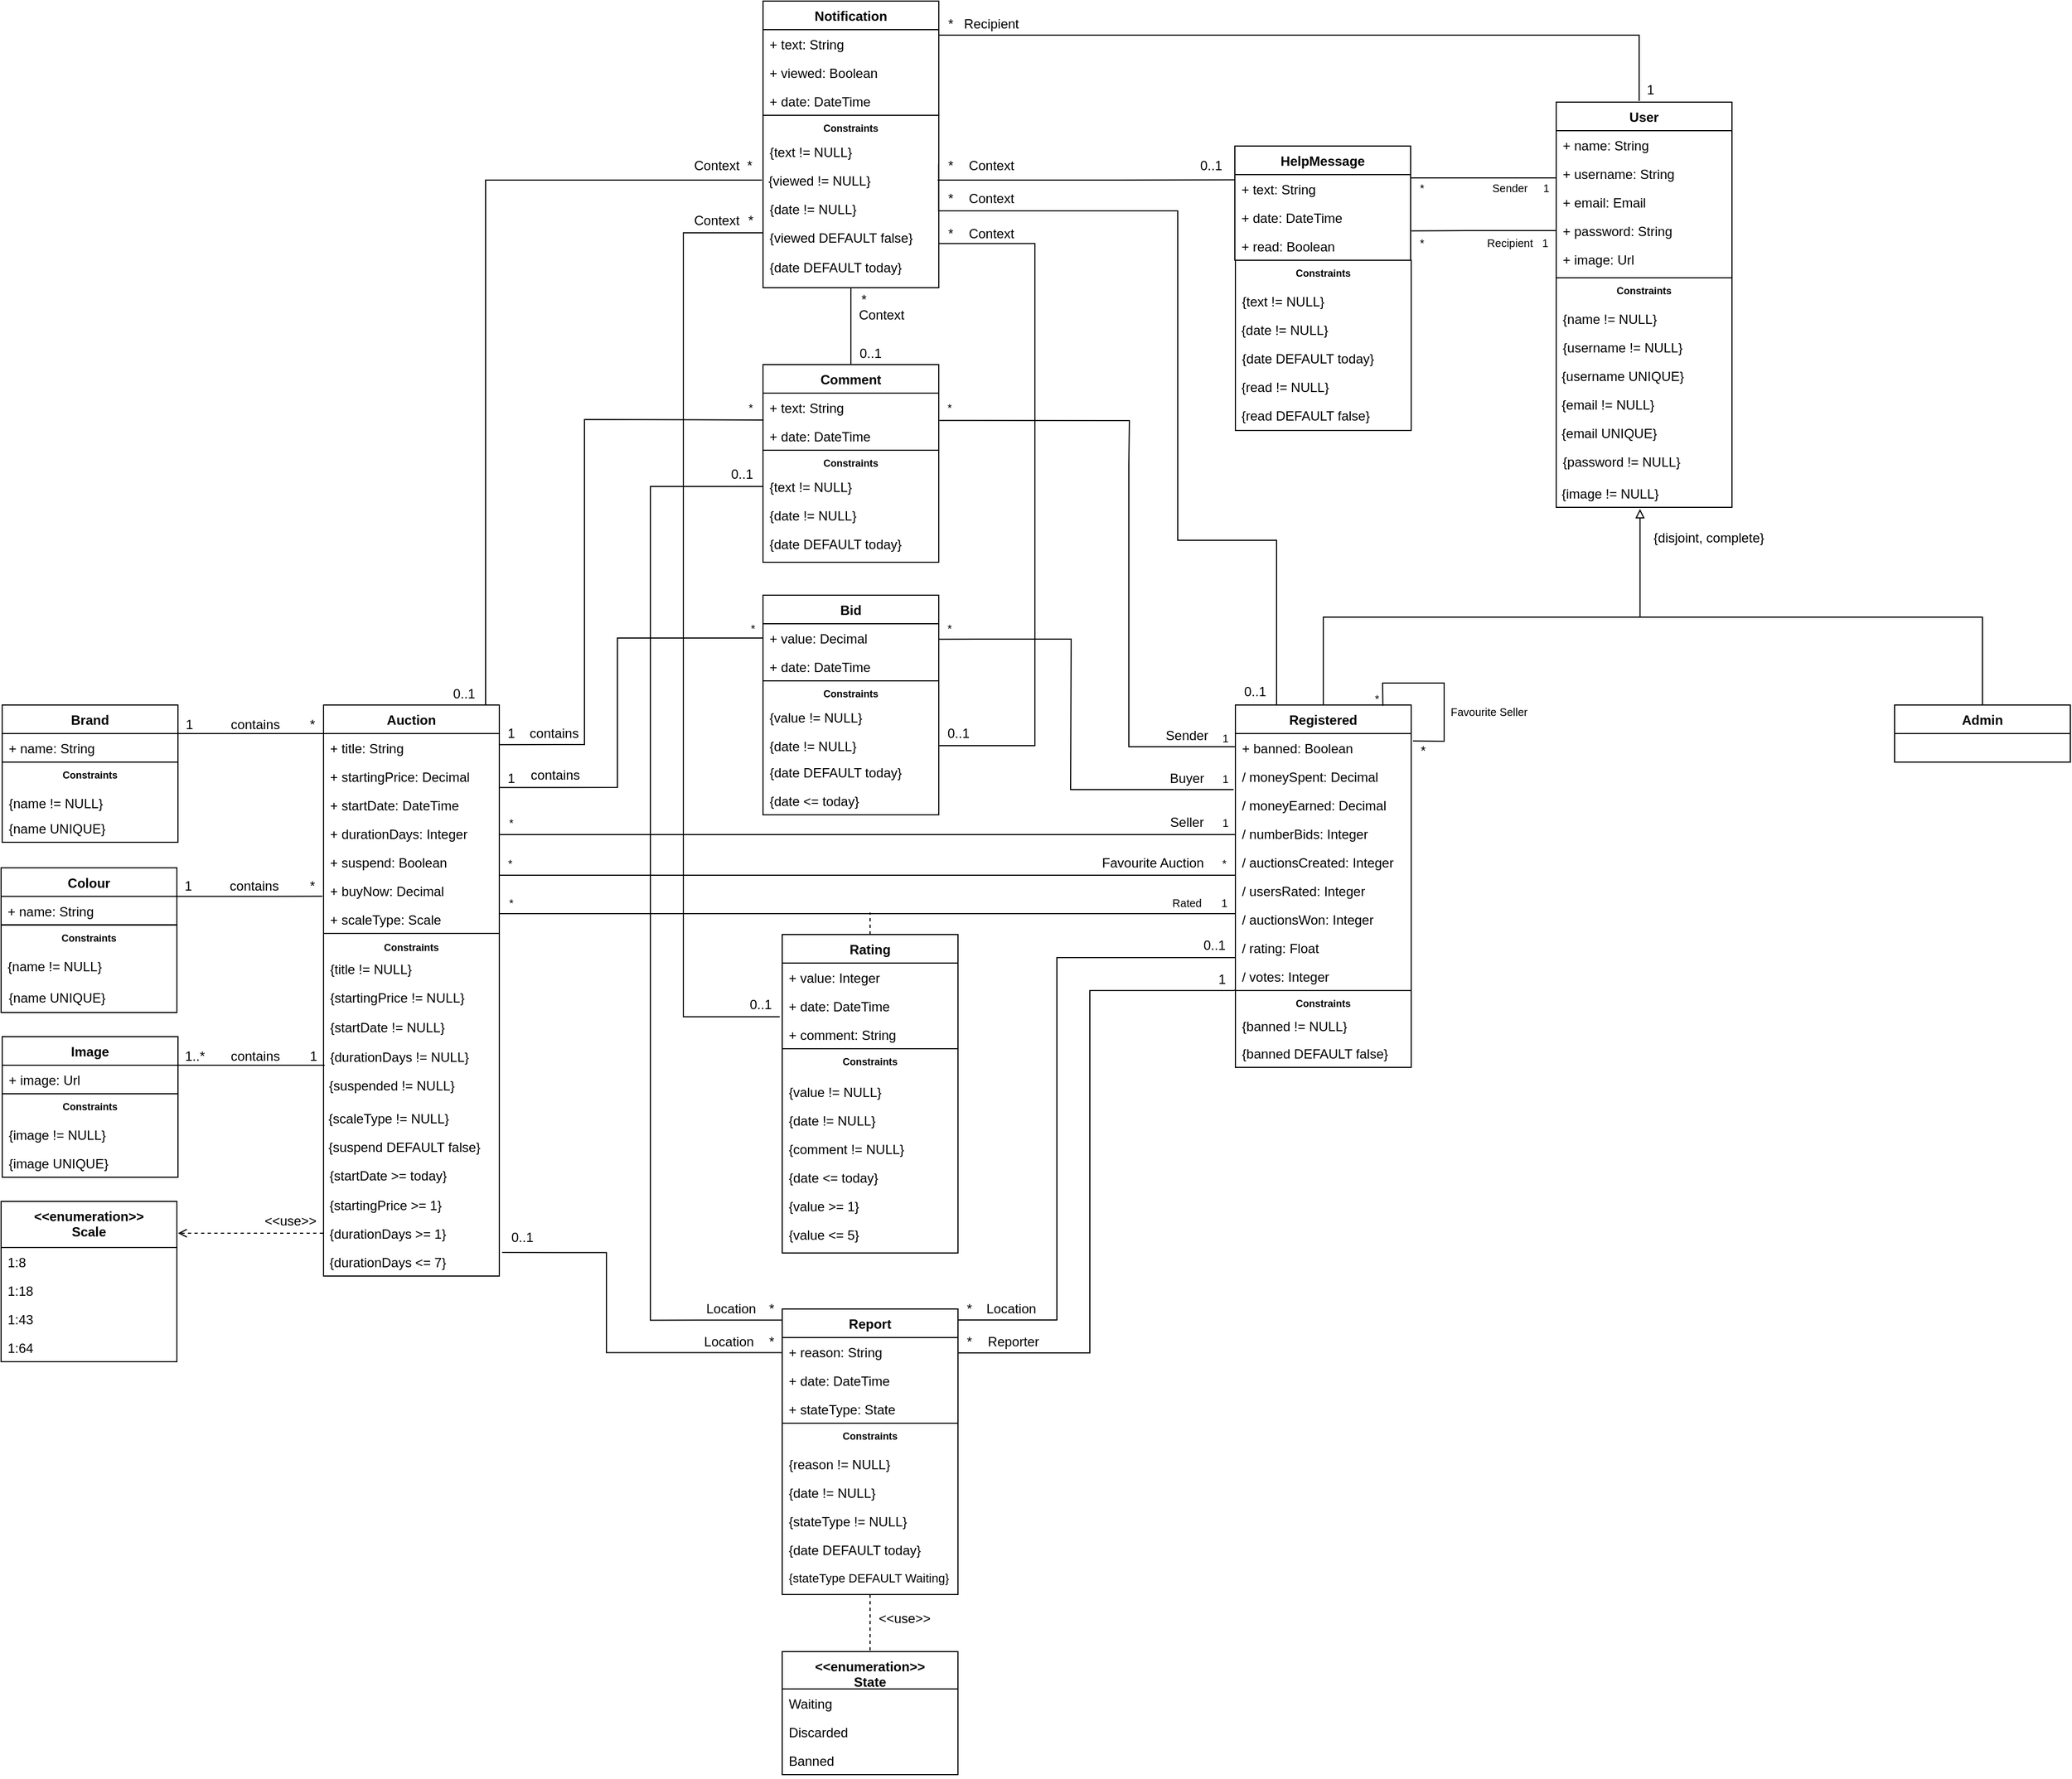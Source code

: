 <mxfile version="14.4.9" type="device"><diagram id="C5RBs43oDa-KdzZeNtuy" name="Page-1"><mxGraphModel dx="1097" dy="3417" grid="1" gridSize="10" guides="1" tooltips="1" connect="1" arrows="1" fold="1" page="1" pageScale="1" pageWidth="827" pageHeight="1169" math="0" shadow="0"><root><mxCell id="WIyWlLk6GJQsqaUBKTNV-0"/><mxCell id="WIyWlLk6GJQsqaUBKTNV-1" parent="WIyWlLk6GJQsqaUBKTNV-0"/><mxCell id="ks0KVRtVlUz__SX9z9jO-33" value="Auction" style="swimlane;fontStyle=1;align=center;verticalAlign=top;childLayout=stackLayout;horizontal=1;startSize=26;horizontalStack=0;resizeParent=1;resizeParentMax=0;resizeLast=0;collapsible=1;marginBottom=0;" parent="WIyWlLk6GJQsqaUBKTNV-1" vertex="1"><mxGeometry x="1442.5" y="-740" width="160" height="208" as="geometry"/></mxCell><mxCell id="ks0KVRtVlUz__SX9z9jO-34" value="+ title: String" style="text;strokeColor=none;fillColor=none;align=left;verticalAlign=top;spacingLeft=4;spacingRight=4;overflow=hidden;rotatable=0;points=[[0,0.5],[1,0.5]];portConstraint=eastwest;" parent="ks0KVRtVlUz__SX9z9jO-33" vertex="1"><mxGeometry y="26" width="160" height="26" as="geometry"/></mxCell><mxCell id="ks0KVRtVlUz__SX9z9jO-35" value="+ startingPrice: Decimal" style="text;strokeColor=none;fillColor=none;align=left;verticalAlign=top;spacingLeft=4;spacingRight=4;overflow=hidden;rotatable=0;points=[[0,0.5],[1,0.5]];portConstraint=eastwest;" parent="ks0KVRtVlUz__SX9z9jO-33" vertex="1"><mxGeometry y="52" width="160" height="26" as="geometry"/></mxCell><mxCell id="ks0KVRtVlUz__SX9z9jO-36" value="+ startDate: DateTime" style="text;strokeColor=none;fillColor=none;align=left;verticalAlign=top;spacingLeft=4;spacingRight=4;overflow=hidden;rotatable=0;points=[[0,0.5],[1,0.5]];portConstraint=eastwest;" parent="ks0KVRtVlUz__SX9z9jO-33" vertex="1"><mxGeometry y="78" width="160" height="26" as="geometry"/></mxCell><mxCell id="ks0KVRtVlUz__SX9z9jO-37" value="+ durationDays: Integer" style="text;strokeColor=none;fillColor=none;align=left;verticalAlign=top;spacingLeft=4;spacingRight=4;overflow=hidden;rotatable=0;points=[[0,0.5],[1,0.5]];portConstraint=eastwest;" parent="ks0KVRtVlUz__SX9z9jO-33" vertex="1"><mxGeometry y="104" width="160" height="26" as="geometry"/></mxCell><mxCell id="ks0KVRtVlUz__SX9z9jO-38" value="+ suspend: Boolean" style="text;strokeColor=none;fillColor=none;align=left;verticalAlign=top;spacingLeft=4;spacingRight=4;overflow=hidden;rotatable=0;points=[[0,0.5],[1,0.5]];portConstraint=eastwest;" parent="ks0KVRtVlUz__SX9z9jO-33" vertex="1"><mxGeometry y="130" width="160" height="26" as="geometry"/></mxCell><mxCell id="3vNFVaC9xykSKBcstWtk-7" value="+ buyNow: Decimal" style="text;strokeColor=none;fillColor=none;align=left;verticalAlign=top;spacingLeft=4;spacingRight=4;overflow=hidden;rotatable=0;points=[[0,0.5],[1,0.5]];portConstraint=eastwest;" parent="ks0KVRtVlUz__SX9z9jO-33" vertex="1"><mxGeometry y="156" width="160" height="26" as="geometry"/></mxCell><mxCell id="3vNFVaC9xykSKBcstWtk-42" value="+ scaleType: Scale" style="text;strokeColor=none;fillColor=none;align=left;verticalAlign=top;spacingLeft=4;spacingRight=4;overflow=hidden;rotatable=0;points=[[0,0.5],[1,0.5]];portConstraint=eastwest;" parent="ks0KVRtVlUz__SX9z9jO-33" vertex="1"><mxGeometry y="182" width="160" height="26" as="geometry"/></mxCell><mxCell id="ks0KVRtVlUz__SX9z9jO-39" value="User" style="swimlane;fontStyle=1;align=center;verticalAlign=top;childLayout=stackLayout;horizontal=1;startSize=26;horizontalStack=0;resizeParent=1;resizeParentMax=0;resizeLast=0;collapsible=1;marginBottom=0;" parent="WIyWlLk6GJQsqaUBKTNV-1" vertex="1"><mxGeometry x="2564.51" y="-1289" width="160" height="160" as="geometry"/></mxCell><mxCell id="ks0KVRtVlUz__SX9z9jO-40" value="+ name: String" style="text;strokeColor=none;fillColor=none;align=left;verticalAlign=top;spacingLeft=4;spacingRight=4;overflow=hidden;rotatable=0;points=[[0,0.5],[1,0.5]];portConstraint=eastwest;" parent="ks0KVRtVlUz__SX9z9jO-39" vertex="1"><mxGeometry y="26" width="160" height="26" as="geometry"/></mxCell><mxCell id="ks0KVRtVlUz__SX9z9jO-41" value="+ username: String" style="text;strokeColor=none;fillColor=none;align=left;verticalAlign=top;spacingLeft=4;spacingRight=4;overflow=hidden;rotatable=0;points=[[0,0.5],[1,0.5]];portConstraint=eastwest;" parent="ks0KVRtVlUz__SX9z9jO-39" vertex="1"><mxGeometry y="52" width="160" height="26" as="geometry"/></mxCell><mxCell id="ks0KVRtVlUz__SX9z9jO-42" value="+ email: Email" style="text;strokeColor=none;fillColor=none;align=left;verticalAlign=top;spacingLeft=4;spacingRight=4;overflow=hidden;rotatable=0;points=[[0,0.5],[1,0.5]];portConstraint=eastwest;" parent="ks0KVRtVlUz__SX9z9jO-39" vertex="1"><mxGeometry y="78" width="160" height="26" as="geometry"/></mxCell><mxCell id="ks0KVRtVlUz__SX9z9jO-43" value="+ password: String" style="text;strokeColor=none;fillColor=none;align=left;verticalAlign=top;spacingLeft=4;spacingRight=4;overflow=hidden;rotatable=0;points=[[0,0.5],[1,0.5]];portConstraint=eastwest;" parent="ks0KVRtVlUz__SX9z9jO-39" vertex="1"><mxGeometry y="104" width="160" height="26" as="geometry"/></mxCell><mxCell id="ks0KVRtVlUz__SX9z9jO-44" value="+ image: Url" style="text;strokeColor=none;fillColor=none;align=left;verticalAlign=top;spacingLeft=4;spacingRight=4;overflow=hidden;rotatable=0;points=[[0,0.5],[1,0.5]];portConstraint=eastwest;" parent="ks0KVRtVlUz__SX9z9jO-39" vertex="1"><mxGeometry y="130" width="160" height="30" as="geometry"/></mxCell><mxCell id="lwB31KT_il-f3zsgPC76-34" style="edgeStyle=orthogonalEdgeStyle;rounded=0;orthogonalLoop=1;jettySize=auto;html=1;endArrow=block;endFill=0;fontSize=12;entryX=0.483;entryY=1.057;entryDx=0;entryDy=0;entryPerimeter=0;" parent="WIyWlLk6GJQsqaUBKTNV-1" source="ks0KVRtVlUz__SX9z9jO-45" target="lwB31KT_il-f3zsgPC76-21" edge="1"><mxGeometry relative="1" as="geometry"><mxPoint x="2640" y="-870" as="targetPoint"/><Array as="points"><mxPoint x="2353" y="-820"/><mxPoint x="2641" y="-820"/></Array></mxGeometry></mxCell><mxCell id="ks0KVRtVlUz__SX9z9jO-45" value="Registered" style="swimlane;fontStyle=1;align=center;verticalAlign=top;childLayout=stackLayout;horizontal=1;startSize=26;horizontalStack=0;resizeParent=1;resizeParentMax=0;resizeLast=0;collapsible=1;marginBottom=0;" parent="WIyWlLk6GJQsqaUBKTNV-1" vertex="1"><mxGeometry x="2272.5" y="-740" width="160" height="260" as="geometry"/></mxCell><mxCell id="ks0KVRtVlUz__SX9z9jO-46" value="+ banned: Boolean" style="text;strokeColor=none;fillColor=none;align=left;verticalAlign=top;spacingLeft=4;spacingRight=4;overflow=hidden;rotatable=0;points=[[0,0.5],[1,0.5]];portConstraint=eastwest;" parent="ks0KVRtVlUz__SX9z9jO-45" vertex="1"><mxGeometry y="26" width="160" height="26" as="geometry"/></mxCell><mxCell id="ks0KVRtVlUz__SX9z9jO-47" value="/ moneySpent: Decimal" style="text;strokeColor=none;fillColor=none;align=left;verticalAlign=top;spacingLeft=4;spacingRight=4;overflow=hidden;rotatable=0;points=[[0,0.5],[1,0.5]];portConstraint=eastwest;" parent="ks0KVRtVlUz__SX9z9jO-45" vertex="1"><mxGeometry y="52" width="160" height="26" as="geometry"/></mxCell><mxCell id="ks0KVRtVlUz__SX9z9jO-48" value="/ moneyEarned: Decimal" style="text;strokeColor=none;fillColor=none;align=left;verticalAlign=top;spacingLeft=4;spacingRight=4;overflow=hidden;rotatable=0;points=[[0,0.5],[1,0.5]];portConstraint=eastwest;" parent="ks0KVRtVlUz__SX9z9jO-45" vertex="1"><mxGeometry y="78" width="160" height="26" as="geometry"/></mxCell><mxCell id="ks0KVRtVlUz__SX9z9jO-49" value="/ numberBids: Integer" style="text;strokeColor=none;fillColor=none;align=left;verticalAlign=top;spacingLeft=4;spacingRight=4;overflow=hidden;rotatable=0;points=[[0,0.5],[1,0.5]];portConstraint=eastwest;" parent="ks0KVRtVlUz__SX9z9jO-45" vertex="1"><mxGeometry y="104" width="160" height="26" as="geometry"/></mxCell><mxCell id="ks0KVRtVlUz__SX9z9jO-50" value="/ auctionsCreated: Integer" style="text;strokeColor=none;fillColor=none;align=left;verticalAlign=top;spacingLeft=4;spacingRight=4;overflow=hidden;rotatable=0;points=[[0,0.5],[1,0.5]];portConstraint=eastwest;" parent="ks0KVRtVlUz__SX9z9jO-45" vertex="1"><mxGeometry y="130" width="160" height="26" as="geometry"/></mxCell><mxCell id="ks0KVRtVlUz__SX9z9jO-51" value="/ usersRated: Integer" style="text;strokeColor=none;fillColor=none;align=left;verticalAlign=top;spacingLeft=4;spacingRight=4;overflow=hidden;rotatable=0;points=[[0,0.5],[1,0.5]];portConstraint=eastwest;" parent="ks0KVRtVlUz__SX9z9jO-45" vertex="1"><mxGeometry y="156" width="160" height="26" as="geometry"/></mxCell><mxCell id="ks0KVRtVlUz__SX9z9jO-52" value="/ auctionsWon: Integer" style="text;strokeColor=none;fillColor=none;align=left;verticalAlign=top;spacingLeft=4;spacingRight=4;overflow=hidden;rotatable=0;points=[[0,0.5],[1,0.5]];portConstraint=eastwest;" parent="ks0KVRtVlUz__SX9z9jO-45" vertex="1"><mxGeometry y="182" width="160" height="26" as="geometry"/></mxCell><mxCell id="ks0KVRtVlUz__SX9z9jO-53" value="" style="endArrow=none;html=1;rounded=0;exitX=0.839;exitY=0.003;exitDx=0;exitDy=0;exitPerimeter=0;entryX=1.01;entryY=0.26;entryDx=0;entryDy=0;entryPerimeter=0;" parent="ks0KVRtVlUz__SX9z9jO-45" source="ks0KVRtVlUz__SX9z9jO-45" target="ks0KVRtVlUz__SX9z9jO-46" edge="1"><mxGeometry width="50" height="50" relative="1" as="geometry"><mxPoint x="160" y="243" as="sourcePoint"/><mxPoint x="125" y="260" as="targetPoint"/><Array as="points"><mxPoint x="134" y="-20"/><mxPoint x="190" y="-20"/><mxPoint x="190" y="33"/></Array></mxGeometry></mxCell><mxCell id="ks0KVRtVlUz__SX9z9jO-54" value="&lt;font style=&quot;font-size: 10px&quot;&gt;Favourite Seller&lt;/font&gt;" style="edgeLabel;html=1;align=center;verticalAlign=middle;resizable=0;points=[];" parent="ks0KVRtVlUz__SX9z9jO-53" vertex="1" connectable="0"><mxGeometry x="0.206" relative="1" as="geometry"><mxPoint x="40" y="6.58" as="offset"/></mxGeometry></mxCell><mxCell id="ks0KVRtVlUz__SX9z9jO-55" value="/ rating: Float" style="text;strokeColor=none;fillColor=none;align=left;verticalAlign=top;spacingLeft=4;spacingRight=4;overflow=hidden;rotatable=0;points=[[0,0.5],[1,0.5]];portConstraint=eastwest;" parent="ks0KVRtVlUz__SX9z9jO-45" vertex="1"><mxGeometry y="208" width="160" height="26" as="geometry"/></mxCell><mxCell id="ks0KVRtVlUz__SX9z9jO-56" value="/ votes: Integer" style="text;strokeColor=none;fillColor=none;align=left;verticalAlign=top;spacingLeft=4;spacingRight=4;overflow=hidden;rotatable=0;points=[[0,0.5],[1,0.5]];portConstraint=eastwest;" parent="ks0KVRtVlUz__SX9z9jO-45" vertex="1"><mxGeometry y="234" width="160" height="26" as="geometry"/></mxCell><mxCell id="lwB31KT_il-f3zsgPC76-35" style="edgeStyle=orthogonalEdgeStyle;rounded=0;orthogonalLoop=1;jettySize=auto;html=1;endArrow=none;endFill=0;fontSize=12;" parent="WIyWlLk6GJQsqaUBKTNV-1" source="ks0KVRtVlUz__SX9z9jO-59" edge="1"><mxGeometry relative="1" as="geometry"><mxPoint x="2640" y="-820" as="targetPoint"/><Array as="points"><mxPoint x="2953" y="-820"/></Array></mxGeometry></mxCell><mxCell id="ks0KVRtVlUz__SX9z9jO-59" value="Admin" style="swimlane;fontStyle=1;align=center;verticalAlign=top;childLayout=stackLayout;horizontal=1;startSize=26;horizontalStack=0;resizeParent=1;resizeParentMax=0;resizeLast=0;collapsible=1;marginBottom=0;" parent="WIyWlLk6GJQsqaUBKTNV-1" vertex="1"><mxGeometry x="2872.5" y="-740" width="160" height="52" as="geometry"/></mxCell><mxCell id="ks0KVRtVlUz__SX9z9jO-60" value="{disjoint, complete}" style="text;html=1;align=center;verticalAlign=middle;resizable=0;points=[];autosize=1;" parent="WIyWlLk6GJQsqaUBKTNV-1" vertex="1"><mxGeometry x="2642.5" y="-902" width="120" height="20" as="geometry"/></mxCell><mxCell id="ks0KVRtVlUz__SX9z9jO-61" value="&lt;font size=&quot;1&quot;&gt;*&lt;/font&gt;" style="text;html=1;align=center;verticalAlign=middle;resizable=0;points=[];autosize=1;" parent="WIyWlLk6GJQsqaUBKTNV-1" vertex="1"><mxGeometry x="2390.5" y="-756" width="20" height="20" as="geometry"/></mxCell><mxCell id="ks0KVRtVlUz__SX9z9jO-62" value="*" style="text;html=1;align=center;verticalAlign=middle;resizable=0;points=[];autosize=1;" parent="WIyWlLk6GJQsqaUBKTNV-1" vertex="1"><mxGeometry x="2432.5" y="-708" width="20" height="20" as="geometry"/></mxCell><mxCell id="lwB31KT_il-f3zsgPC76-41" style="edgeStyle=orthogonalEdgeStyle;rounded=0;orthogonalLoop=1;jettySize=auto;html=1;endArrow=none;endFill=0;fontSize=12;dashed=1;" parent="WIyWlLk6GJQsqaUBKTNV-1" source="ks0KVRtVlUz__SX9z9jO-90" edge="1"><mxGeometry relative="1" as="geometry"><mxPoint x="1940" y="-550" as="targetPoint"/></mxGeometry></mxCell><mxCell id="ks0KVRtVlUz__SX9z9jO-90" value="Rating" style="swimlane;fontStyle=1;align=center;verticalAlign=top;childLayout=stackLayout;horizontal=1;startSize=26;horizontalStack=0;resizeParent=1;resizeParentMax=0;resizeLast=0;collapsible=1;marginBottom=0;" parent="WIyWlLk6GJQsqaUBKTNV-1" vertex="1"><mxGeometry x="1860" y="-531" width="160" height="104" as="geometry"/></mxCell><mxCell id="ks0KVRtVlUz__SX9z9jO-91" value="+ value: Integer" style="text;strokeColor=none;fillColor=none;align=left;verticalAlign=top;spacingLeft=4;spacingRight=4;overflow=hidden;rotatable=0;points=[[0,0.5],[1,0.5]];portConstraint=eastwest;" parent="ks0KVRtVlUz__SX9z9jO-90" vertex="1"><mxGeometry y="26" width="160" height="26" as="geometry"/></mxCell><mxCell id="ks0KVRtVlUz__SX9z9jO-92" value="+ date: DateTime" style="text;strokeColor=none;fillColor=none;align=left;verticalAlign=top;spacingLeft=4;spacingRight=4;overflow=hidden;rotatable=0;points=[[0,0.5],[1,0.5]];portConstraint=eastwest;" parent="ks0KVRtVlUz__SX9z9jO-90" vertex="1"><mxGeometry y="52" width="160" height="26" as="geometry"/></mxCell><mxCell id="ks0KVRtVlUz__SX9z9jO-93" value="+ comment: String" style="text;strokeColor=none;fillColor=none;align=left;verticalAlign=top;spacingLeft=4;spacingRight=4;overflow=hidden;rotatable=0;points=[[0,0.5],[1,0.5]];portConstraint=eastwest;" parent="ks0KVRtVlUz__SX9z9jO-90" vertex="1"><mxGeometry y="78" width="160" height="26" as="geometry"/></mxCell><mxCell id="ks0KVRtVlUz__SX9z9jO-124" value="&lt;font style=&quot;font-size: 10px&quot;&gt;*&lt;/font&gt;" style="text;html=1;align=center;verticalAlign=middle;resizable=0;points=[];autosize=1;" parent="WIyWlLk6GJQsqaUBKTNV-1" vertex="1"><mxGeometry x="2432.01" y="-1171" width="20" height="20" as="geometry"/></mxCell><mxCell id="ks0KVRtVlUz__SX9z9jO-125" value="HelpMessage" style="swimlane;fontStyle=1;align=center;verticalAlign=top;childLayout=stackLayout;horizontal=1;startSize=26;horizontalStack=0;resizeParent=1;resizeParentMax=0;resizeLast=0;collapsible=1;marginBottom=0;" parent="WIyWlLk6GJQsqaUBKTNV-1" vertex="1"><mxGeometry x="2272.01" y="-1249" width="160" height="104" as="geometry"/></mxCell><mxCell id="ks0KVRtVlUz__SX9z9jO-126" value="+ text: String" style="text;strokeColor=none;fillColor=none;align=left;verticalAlign=top;spacingLeft=4;spacingRight=4;overflow=hidden;rotatable=0;points=[[0,0.5],[1,0.5]];portConstraint=eastwest;" parent="ks0KVRtVlUz__SX9z9jO-125" vertex="1"><mxGeometry y="26" width="160" height="26" as="geometry"/></mxCell><mxCell id="ks0KVRtVlUz__SX9z9jO-127" value="+ date: DateTime" style="text;strokeColor=none;fillColor=none;align=left;verticalAlign=top;spacingLeft=4;spacingRight=4;overflow=hidden;rotatable=0;points=[[0,0.5],[1,0.5]];portConstraint=eastwest;" parent="ks0KVRtVlUz__SX9z9jO-125" vertex="1"><mxGeometry y="52" width="160" height="26" as="geometry"/></mxCell><mxCell id="ks0KVRtVlUz__SX9z9jO-187" value="+ read: Boolean" style="text;strokeColor=none;fillColor=none;align=left;verticalAlign=top;spacingLeft=4;spacingRight=4;overflow=hidden;rotatable=0;points=[[0,0.5],[1,0.5]];portConstraint=eastwest;" parent="ks0KVRtVlUz__SX9z9jO-125" vertex="1"><mxGeometry y="78" width="160" height="26" as="geometry"/></mxCell><mxCell id="ks0KVRtVlUz__SX9z9jO-129" value="&lt;font style=&quot;font-size: 10px&quot;&gt;*&lt;/font&gt;" style="text;html=1;align=center;verticalAlign=middle;resizable=0;points=[];autosize=1;" parent="WIyWlLk6GJQsqaUBKTNV-1" vertex="1"><mxGeometry x="2432.01" y="-1221" width="20" height="20" as="geometry"/></mxCell><mxCell id="ks0KVRtVlUz__SX9z9jO-130" value="&lt;font style=&quot;font-size: 10px&quot;&gt;1&lt;/font&gt;" style="text;html=1;align=center;verticalAlign=middle;resizable=0;points=[];autosize=1;" parent="WIyWlLk6GJQsqaUBKTNV-1" vertex="1"><mxGeometry x="2543.51" y="-1171" width="20" height="20" as="geometry"/></mxCell><mxCell id="ks0KVRtVlUz__SX9z9jO-131" value="" style="endArrow=none;html=1;exitX=0;exitY=0.5;exitDx=0;exitDy=0;entryX=1.004;entryY=-0.028;entryDx=0;entryDy=0;entryPerimeter=0;" parent="WIyWlLk6GJQsqaUBKTNV-1" source="ks0KVRtVlUz__SX9z9jO-43" target="ks0KVRtVlUz__SX9z9jO-187" edge="1"><mxGeometry width="50" height="50" relative="1" as="geometry"><mxPoint x="2293.91" y="-949" as="sourcePoint"/><mxPoint x="2401.01" y="-1168" as="targetPoint"/><Array as="points"><mxPoint x="2471.01" y="-1172"/></Array></mxGeometry></mxCell><mxCell id="ks0KVRtVlUz__SX9z9jO-132" value="&lt;font style=&quot;font-size: 10px&quot;&gt;Recipient&lt;/font&gt;" style="edgeLabel;html=1;align=center;verticalAlign=middle;resizable=0;points=[];rotation=0;" parent="ks0KVRtVlUz__SX9z9jO-131" vertex="1" connectable="0"><mxGeometry x="0.005" y="-2" relative="1" as="geometry"><mxPoint x="23.79" y="13" as="offset"/></mxGeometry></mxCell><mxCell id="ks0KVRtVlUz__SX9z9jO-136" value="&lt;font style=&quot;font-size: 10px&quot;&gt;1&lt;/font&gt;" style="text;html=1;align=center;verticalAlign=middle;resizable=0;points=[];autosize=1;" parent="WIyWlLk6GJQsqaUBKTNV-1" vertex="1"><mxGeometry x="2544.51" y="-1221" width="20" height="20" as="geometry"/></mxCell><mxCell id="lwB31KT_il-f3zsgPC76-70" style="edgeStyle=orthogonalEdgeStyle;rounded=0;orthogonalLoop=1;jettySize=auto;html=1;endArrow=none;endFill=0;fontSize=12;" parent="WIyWlLk6GJQsqaUBKTNV-1" source="ks0KVRtVlUz__SX9z9jO-170" edge="1"><mxGeometry relative="1" as="geometry"><mxPoint x="2273" y="-510" as="targetPoint"/><Array as="points"><mxPoint x="2110" y="-180"/><mxPoint x="2110" y="-510"/></Array></mxGeometry></mxCell><mxCell id="lwB31KT_il-f3zsgPC76-72" style="edgeStyle=orthogonalEdgeStyle;rounded=0;orthogonalLoop=1;jettySize=auto;html=1;entryX=-0.001;entryY=0.983;entryDx=0;entryDy=0;entryPerimeter=0;endArrow=none;endFill=0;fontSize=12;" parent="WIyWlLk6GJQsqaUBKTNV-1" source="ks0KVRtVlUz__SX9z9jO-170" target="ks0KVRtVlUz__SX9z9jO-56" edge="1"><mxGeometry relative="1" as="geometry"><Array as="points"><mxPoint x="2140" y="-150"/><mxPoint x="2140" y="-480"/><mxPoint x="2271" y="-480"/></Array></mxGeometry></mxCell><mxCell id="ks0KVRtVlUz__SX9z9jO-170" value="Report" style="swimlane;fontStyle=1;align=center;verticalAlign=top;childLayout=stackLayout;horizontal=1;startSize=26;horizontalStack=0;resizeParent=1;resizeParentMax=0;resizeLast=0;collapsible=1;marginBottom=0;" parent="WIyWlLk6GJQsqaUBKTNV-1" vertex="1"><mxGeometry x="1860" y="-190" width="160" height="104" as="geometry"><mxRectangle x="1860" y="-190" width="70" height="26" as="alternateBounds"/></mxGeometry></mxCell><mxCell id="ks0KVRtVlUz__SX9z9jO-171" value="+ reason: String" style="text;strokeColor=none;fillColor=none;align=left;verticalAlign=top;spacingLeft=4;spacingRight=4;overflow=hidden;rotatable=0;points=[[0,0.5],[1,0.5]];portConstraint=eastwest;" parent="ks0KVRtVlUz__SX9z9jO-170" vertex="1"><mxGeometry y="26" width="160" height="26" as="geometry"/></mxCell><mxCell id="ks0KVRtVlUz__SX9z9jO-172" value="+ date: DateTime" style="text;strokeColor=none;fillColor=none;align=left;verticalAlign=top;spacingLeft=4;spacingRight=4;overflow=hidden;rotatable=0;points=[[0,0.5],[1,0.5]];portConstraint=eastwest;" parent="ks0KVRtVlUz__SX9z9jO-170" vertex="1"><mxGeometry y="52" width="160" height="26" as="geometry"/></mxCell><mxCell id="s4e9jCKBxSLOj79945AM-0" value="+ stateType: State" style="text;strokeColor=none;fillColor=none;align=left;verticalAlign=top;spacingLeft=4;spacingRight=4;overflow=hidden;rotatable=0;points=[[0,0.5],[1,0.5]];portConstraint=eastwest;" vertex="1" parent="ks0KVRtVlUz__SX9z9jO-170"><mxGeometry y="78" width="160" height="26" as="geometry"/></mxCell><mxCell id="ks0KVRtVlUz__SX9z9jO-173" value="&lt;&lt;enumeration&gt;&gt;&#10;State" style="swimlane;fontStyle=1;align=center;verticalAlign=top;childLayout=stackLayout;horizontal=1;startSize=34;horizontalStack=0;resizeParent=1;resizeParentMax=0;resizeLast=0;collapsible=1;marginBottom=0;" parent="WIyWlLk6GJQsqaUBKTNV-1" vertex="1"><mxGeometry x="1859.96" y="122" width="160" height="112" as="geometry"/></mxCell><mxCell id="ks0KVRtVlUz__SX9z9jO-174" value="Waiting" style="text;strokeColor=none;fillColor=none;align=left;verticalAlign=top;spacingLeft=4;spacingRight=4;overflow=hidden;rotatable=0;points=[[0,0.5],[1,0.5]];portConstraint=eastwest;" parent="ks0KVRtVlUz__SX9z9jO-173" vertex="1"><mxGeometry y="34" width="160" height="26" as="geometry"/></mxCell><mxCell id="3vNFVaC9xykSKBcstWtk-52" value="Discarded" style="text;strokeColor=none;fillColor=none;align=left;verticalAlign=top;spacingLeft=4;spacingRight=4;overflow=hidden;rotatable=0;points=[[0,0.5],[1,0.5]];portConstraint=eastwest;" parent="ks0KVRtVlUz__SX9z9jO-173" vertex="1"><mxGeometry y="60" width="160" height="26" as="geometry"/></mxCell><mxCell id="3vNFVaC9xykSKBcstWtk-53" value="Banned" style="text;strokeColor=none;fillColor=none;align=left;verticalAlign=top;spacingLeft=4;spacingRight=4;overflow=hidden;rotatable=0;points=[[0,0.5],[1,0.5]];portConstraint=eastwest;" parent="ks0KVRtVlUz__SX9z9jO-173" vertex="1"><mxGeometry y="86" width="160" height="26" as="geometry"/></mxCell><mxCell id="ks0KVRtVlUz__SX9z9jO-192" value="" style="endArrow=none;html=1;entryX=1;entryY=0.5;entryDx=0;entryDy=0;exitX=0;exitY=0.5;exitDx=0;exitDy=0;" parent="WIyWlLk6GJQsqaUBKTNV-1" edge="1"><mxGeometry width="50" height="50" relative="1" as="geometry"><mxPoint x="2272.5" y="-622" as="sourcePoint"/><mxPoint x="1602.5" y="-622" as="targetPoint"/></mxGeometry></mxCell><mxCell id="ks0KVRtVlUz__SX9z9jO-193" value="Seller" style="text;html=1;align=center;verticalAlign=middle;resizable=0;points=[];autosize=1;" parent="WIyWlLk6GJQsqaUBKTNV-1" vertex="1"><mxGeometry x="2203" y="-643" width="50" height="20" as="geometry"/></mxCell><mxCell id="ks0KVRtVlUz__SX9z9jO-194" value="&lt;font style=&quot;font-size: 10px&quot;&gt;*&lt;/font&gt;" style="text;html=1;align=center;verticalAlign=middle;resizable=0;points=[];autosize=1;" parent="WIyWlLk6GJQsqaUBKTNV-1" vertex="1"><mxGeometry x="1602.5" y="-643" width="20" height="20" as="geometry"/></mxCell><mxCell id="ks0KVRtVlUz__SX9z9jO-195" value="&lt;font style=&quot;font-size: 10px&quot;&gt;1&lt;/font&gt;" style="text;html=1;align=center;verticalAlign=middle;resizable=0;points=[];autosize=1;" parent="WIyWlLk6GJQsqaUBKTNV-1" vertex="1"><mxGeometry x="2252.5" y="-643" width="20" height="20" as="geometry"/></mxCell><mxCell id="ks0KVRtVlUz__SX9z9jO-196" value="" style="endArrow=none;html=1;entryX=1;entryY=0.5;entryDx=0;entryDy=0;exitX=0;exitY=0.5;exitDx=0;exitDy=0;" parent="WIyWlLk6GJQsqaUBKTNV-1" edge="1"><mxGeometry width="50" height="50" relative="1" as="geometry"><mxPoint x="2272.01" y="-585" as="sourcePoint"/><mxPoint x="1602.01" y="-585" as="targetPoint"/></mxGeometry></mxCell><mxCell id="ks0KVRtVlUz__SX9z9jO-197" value="&lt;font style=&quot;font-size: 10px&quot;&gt;*&lt;/font&gt;" style="text;html=1;align=center;verticalAlign=middle;resizable=0;points=[];autosize=1;" parent="WIyWlLk6GJQsqaUBKTNV-1" vertex="1"><mxGeometry x="1602.01" y="-606" width="20" height="20" as="geometry"/></mxCell><mxCell id="ks0KVRtVlUz__SX9z9jO-198" value="Favourite Auction" style="text;html=1;align=center;verticalAlign=middle;resizable=0;points=[];autosize=1;" parent="WIyWlLk6GJQsqaUBKTNV-1" vertex="1"><mxGeometry x="2142.49" y="-606" width="110" height="20" as="geometry"/></mxCell><mxCell id="ks0KVRtVlUz__SX9z9jO-199" value="&lt;font style=&quot;font-size: 10px&quot;&gt;*&lt;/font&gt;" style="text;html=1;align=center;verticalAlign=middle;resizable=0;points=[];autosize=1;" parent="WIyWlLk6GJQsqaUBKTNV-1" vertex="1"><mxGeometry x="2252.01" y="-606" width="20" height="20" as="geometry"/></mxCell><mxCell id="ks0KVRtVlUz__SX9z9jO-204" value="Bid" style="swimlane;fontStyle=1;align=center;verticalAlign=top;childLayout=stackLayout;horizontal=1;startSize=26;horizontalStack=0;resizeParent=1;resizeParentMax=0;resizeLast=0;collapsible=1;marginBottom=0;" parent="WIyWlLk6GJQsqaUBKTNV-1" vertex="1"><mxGeometry x="1842.5" y="-840" width="160" height="78" as="geometry"/></mxCell><mxCell id="ks0KVRtVlUz__SX9z9jO-205" value="+ value: Decimal" style="text;strokeColor=none;fillColor=none;align=left;verticalAlign=top;spacingLeft=4;spacingRight=4;overflow=hidden;rotatable=0;points=[[0,0.5],[1,0.5]];portConstraint=eastwest;" parent="ks0KVRtVlUz__SX9z9jO-204" vertex="1"><mxGeometry y="26" width="160" height="26" as="geometry"/></mxCell><mxCell id="ks0KVRtVlUz__SX9z9jO-206" value="+ date: DateTime" style="text;strokeColor=none;fillColor=none;align=left;verticalAlign=top;spacingLeft=4;spacingRight=4;overflow=hidden;rotatable=0;points=[[0,0.5],[1,0.5]];portConstraint=eastwest;" parent="ks0KVRtVlUz__SX9z9jO-204" vertex="1"><mxGeometry y="52" width="160" height="26" as="geometry"/></mxCell><mxCell id="ks0KVRtVlUz__SX9z9jO-208" value="Comment" style="swimlane;fontStyle=1;align=center;verticalAlign=top;childLayout=stackLayout;horizontal=1;startSize=26;horizontalStack=0;resizeParent=1;resizeParentMax=0;resizeLast=0;collapsible=1;marginBottom=0;" parent="WIyWlLk6GJQsqaUBKTNV-1" vertex="1"><mxGeometry x="1842.5" y="-1050" width="160" height="78" as="geometry"/></mxCell><mxCell id="ks0KVRtVlUz__SX9z9jO-209" value="+ text: String" style="text;strokeColor=none;fillColor=none;align=left;verticalAlign=top;spacingLeft=4;spacingRight=4;overflow=hidden;rotatable=0;points=[[0,0.5],[1,0.5]];portConstraint=eastwest;" parent="ks0KVRtVlUz__SX9z9jO-208" vertex="1"><mxGeometry y="26" width="160" height="26" as="geometry"/></mxCell><mxCell id="ks0KVRtVlUz__SX9z9jO-210" value="+ date: DateTime" style="text;strokeColor=none;fillColor=none;align=left;verticalAlign=top;spacingLeft=4;spacingRight=4;overflow=hidden;rotatable=0;points=[[0,0.5],[1,0.5]];portConstraint=eastwest;" parent="ks0KVRtVlUz__SX9z9jO-208" vertex="1"><mxGeometry y="52" width="160" height="26" as="geometry"/></mxCell><mxCell id="ks0KVRtVlUz__SX9z9jO-211" value="" style="endArrow=none;html=1;entryX=-0.01;entryY=-0.038;entryDx=0;entryDy=0;entryPerimeter=0;exitX=1;exitY=0.541;exitDx=0;exitDy=0;rounded=0;exitPerimeter=0;" parent="WIyWlLk6GJQsqaUBKTNV-1" source="ks0KVRtVlUz__SX9z9jO-205" target="ks0KVRtVlUz__SX9z9jO-48" edge="1"><mxGeometry width="50" height="50" relative="1" as="geometry"><mxPoint x="2022.5" y="-630" as="sourcePoint"/><mxPoint x="2072.5" y="-680" as="targetPoint"/><Array as="points"><mxPoint x="2123" y="-800"/><mxPoint x="2122.5" y="-663"/></Array></mxGeometry></mxCell><mxCell id="2nTLL0kVP_vY7AdXgNWz-0" value="&lt;font style=&quot;font-size: 12px;&quot;&gt;Buyer&lt;br style=&quot;font-size: 12px;&quot;&gt;&lt;/font&gt;" style="edgeLabel;html=1;align=center;verticalAlign=middle;resizable=0;points=[];rotation=0;fontSize=12;" parent="ks0KVRtVlUz__SX9z9jO-211" vertex="1" connectable="0"><mxGeometry x="-0.224" y="-1" relative="1" as="geometry"><mxPoint x="106.13" y="90.03" as="offset"/></mxGeometry></mxCell><mxCell id="ks0KVRtVlUz__SX9z9jO-212" value="" style="endArrow=none;html=1;exitX=1;exitY=-0.109;exitDx=0;exitDy=0;exitPerimeter=0;entryX=0;entryY=0.5;entryDx=0;entryDy=0;rounded=0;" parent="WIyWlLk6GJQsqaUBKTNV-1" source="ks0KVRtVlUz__SX9z9jO-36" target="ks0KVRtVlUz__SX9z9jO-205" edge="1"><mxGeometry width="50" height="50" relative="1" as="geometry"><mxPoint x="1782.5" y="-710" as="sourcePoint"/><mxPoint x="1722.5" y="-820" as="targetPoint"/><Array as="points"><mxPoint x="1710" y="-665"/><mxPoint x="1710" y="-801"/></Array></mxGeometry></mxCell><mxCell id="ks0KVRtVlUz__SX9z9jO-213" value="&lt;font style=&quot;font-size: 10px&quot;&gt;1&lt;/font&gt;" style="text;html=1;align=center;verticalAlign=middle;resizable=0;points=[];autosize=1;" parent="WIyWlLk6GJQsqaUBKTNV-1" vertex="1"><mxGeometry x="2252.5" y="-683" width="20" height="20" as="geometry"/></mxCell><mxCell id="ks0KVRtVlUz__SX9z9jO-214" value="&lt;font style=&quot;font-size: 10px&quot;&gt;*&lt;/font&gt;" style="text;html=1;align=center;verticalAlign=middle;resizable=0;points=[];autosize=1;" parent="WIyWlLk6GJQsqaUBKTNV-1" vertex="1"><mxGeometry x="2001.5" y="-820" width="20" height="20" as="geometry"/></mxCell><mxCell id="ks0KVRtVlUz__SX9z9jO-215" value="&lt;font style=&quot;font-size: 10px&quot;&gt;*&lt;/font&gt;" style="text;html=1;align=center;verticalAlign=middle;resizable=0;points=[];autosize=1;" parent="WIyWlLk6GJQsqaUBKTNV-1" vertex="1"><mxGeometry x="1822.5" y="-820" width="20" height="20" as="geometry"/></mxCell><mxCell id="ks0KVRtVlUz__SX9z9jO-216" value="1" style="text;html=1;align=center;verticalAlign=middle;resizable=0;points=[];autosize=1;" parent="WIyWlLk6GJQsqaUBKTNV-1" vertex="1"><mxGeometry x="1602.5" y="-683" width="20" height="20" as="geometry"/></mxCell><mxCell id="ks0KVRtVlUz__SX9z9jO-217" value="" style="endArrow=none;html=1;entryX=-0.01;entryY=-0.038;entryDx=0;entryDy=0;entryPerimeter=0;exitX=1.004;exitY=0.957;exitDx=0;exitDy=0;rounded=0;exitPerimeter=0;" parent="WIyWlLk6GJQsqaUBKTNV-1" source="ks0KVRtVlUz__SX9z9jO-209" edge="1"><mxGeometry width="50" height="50" relative="1" as="geometry"><mxPoint x="2004.5" y="-858.934" as="sourcePoint"/><mxPoint x="2272.9" y="-701.988" as="targetPoint"/><Array as="points"><mxPoint x="2176" y="-999"/><mxPoint x="2175.5" y="-959"/><mxPoint x="2175.5" y="-702"/></Array></mxGeometry></mxCell><mxCell id="2nTLL0kVP_vY7AdXgNWz-1" value="&lt;font style=&quot;font-size: 12px;&quot;&gt;Sender&lt;/font&gt;" style="edgeLabel;html=1;align=center;verticalAlign=middle;resizable=0;points=[];rotation=0;fontSize=12;" parent="ks0KVRtVlUz__SX9z9jO-217" vertex="1" connectable="0"><mxGeometry x="0.028" y="-1" relative="1" as="geometry"><mxPoint x="53.5" y="167.91" as="offset"/></mxGeometry></mxCell><mxCell id="ks0KVRtVlUz__SX9z9jO-218" value="" style="endArrow=none;html=1;exitX=1;exitY=-0.109;exitDx=0;exitDy=0;exitPerimeter=0;entryX=0.004;entryY=-0.058;entryDx=0;entryDy=0;rounded=0;entryPerimeter=0;" parent="WIyWlLk6GJQsqaUBKTNV-1" target="ks0KVRtVlUz__SX9z9jO-210" edge="1"><mxGeometry width="50" height="50" relative="1" as="geometry"><mxPoint x="1602.5" y="-703.834" as="sourcePoint"/><mxPoint x="1842.5" y="-860" as="targetPoint"/><Array as="points"><mxPoint x="1680" y="-704"/><mxPoint x="1680" y="-850"/><mxPoint x="1680" y="-1000"/></Array></mxGeometry></mxCell><mxCell id="ks0KVRtVlUz__SX9z9jO-219" value="&lt;font style=&quot;font-size: 10px&quot;&gt;*&lt;/font&gt;" style="text;html=1;align=center;verticalAlign=middle;resizable=0;points=[];autosize=1;" parent="WIyWlLk6GJQsqaUBKTNV-1" vertex="1"><mxGeometry x="2001.5" y="-1021" width="20" height="20" as="geometry"/></mxCell><mxCell id="ks0KVRtVlUz__SX9z9jO-220" value="&lt;font style=&quot;font-size: 10px&quot;&gt;1&lt;/font&gt;" style="text;html=1;align=center;verticalAlign=middle;resizable=0;points=[];autosize=1;" parent="WIyWlLk6GJQsqaUBKTNV-1" vertex="1"><mxGeometry x="2252.5" y="-720" width="20" height="20" as="geometry"/></mxCell><mxCell id="ks0KVRtVlUz__SX9z9jO-221" value="&lt;font style=&quot;font-size: 10px&quot;&gt;*&lt;/font&gt;" style="text;html=1;align=center;verticalAlign=middle;resizable=0;points=[];autosize=1;" parent="WIyWlLk6GJQsqaUBKTNV-1" vertex="1"><mxGeometry x="1820.5" y="-1021" width="20" height="20" as="geometry"/></mxCell><mxCell id="ks0KVRtVlUz__SX9z9jO-222" value="1" style="text;html=1;align=center;verticalAlign=middle;resizable=0;points=[];autosize=1;" parent="WIyWlLk6GJQsqaUBKTNV-1" vertex="1"><mxGeometry x="1602.5" y="-724" width="20" height="20" as="geometry"/></mxCell><mxCell id="3vNFVaC9xykSKBcstWtk-8" style="edgeStyle=orthogonalEdgeStyle;rounded=0;orthogonalLoop=1;jettySize=auto;html=1;entryX=0;entryY=0.25;entryDx=0;entryDy=0;endArrow=none;endFill=0;" parent="WIyWlLk6GJQsqaUBKTNV-1" edge="1"><mxGeometry relative="1" as="geometry"><mxPoint x="1309.98" y="-714" as="sourcePoint"/><mxPoint x="1442.48" y="-698.5" as="targetPoint"/><Array as="points"><mxPoint x="1442.98" y="-714"/></Array></mxGeometry></mxCell><mxCell id="ks0KVRtVlUz__SX9z9jO-229" value="Brand" style="swimlane;fontStyle=1;align=center;verticalAlign=top;childLayout=stackLayout;horizontal=1;startSize=26;horizontalStack=0;resizeParent=1;resizeParentMax=0;resizeLast=0;collapsible=1;marginBottom=0;" parent="WIyWlLk6GJQsqaUBKTNV-1" vertex="1"><mxGeometry x="1149.98" y="-740" width="160" height="52" as="geometry"/></mxCell><mxCell id="ks0KVRtVlUz__SX9z9jO-230" value="+ name: String" style="text;strokeColor=none;fillColor=none;align=left;verticalAlign=top;spacingLeft=4;spacingRight=4;overflow=hidden;rotatable=0;points=[[0,0.5],[1,0.5]];portConstraint=eastwest;" parent="ks0KVRtVlUz__SX9z9jO-229" vertex="1"><mxGeometry y="26" width="160" height="26" as="geometry"/></mxCell><mxCell id="3vNFVaC9xykSKBcstWtk-10" style="edgeStyle=orthogonalEdgeStyle;rounded=0;orthogonalLoop=1;jettySize=auto;html=1;endArrow=none;endFill=0;entryX=0;entryY=0.398;entryDx=0;entryDy=0;entryPerimeter=0;" parent="WIyWlLk6GJQsqaUBKTNV-1" source="ks0KVRtVlUz__SX9z9jO-232" edge="1"><mxGeometry relative="1" as="geometry"><mxPoint x="1441.5" y="-565.902" as="targetPoint"/></mxGeometry></mxCell><mxCell id="ks0KVRtVlUz__SX9z9jO-232" value="Colour" style="swimlane;fontStyle=1;align=center;verticalAlign=top;childLayout=stackLayout;horizontal=1;startSize=26;horizontalStack=0;resizeParent=1;resizeParentMax=0;resizeLast=0;collapsible=1;marginBottom=0;" parent="WIyWlLk6GJQsqaUBKTNV-1" vertex="1"><mxGeometry x="1149" y="-591.75" width="160" height="52" as="geometry"/></mxCell><mxCell id="3vNFVaC9xykSKBcstWtk-17" value="+ name: String" style="text;strokeColor=none;fillColor=none;align=left;verticalAlign=top;spacingLeft=4;spacingRight=4;overflow=hidden;rotatable=0;points=[[0,0.5],[1,0.5]];portConstraint=eastwest;" parent="ks0KVRtVlUz__SX9z9jO-232" vertex="1"><mxGeometry y="26" width="160" height="26" as="geometry"/></mxCell><mxCell id="ks0KVRtVlUz__SX9z9jO-235" value="&lt;&lt;enumeration&gt;&gt;&#10;Scale" style="swimlane;fontStyle=1;align=center;verticalAlign=top;childLayout=stackLayout;horizontal=1;startSize=42;horizontalStack=0;resizeParent=1;resizeParentMax=0;resizeLast=0;collapsible=1;marginBottom=0;" parent="WIyWlLk6GJQsqaUBKTNV-1" vertex="1"><mxGeometry x="1149" y="-288" width="160" height="146" as="geometry"/></mxCell><mxCell id="ks0KVRtVlUz__SX9z9jO-236" value="1:8" style="text;strokeColor=none;fillColor=none;align=left;verticalAlign=top;spacingLeft=4;spacingRight=4;overflow=hidden;rotatable=0;points=[[0,0.5],[1,0.5]];portConstraint=eastwest;" parent="ks0KVRtVlUz__SX9z9jO-235" vertex="1"><mxGeometry y="42" width="160" height="26" as="geometry"/></mxCell><mxCell id="3vNFVaC9xykSKBcstWtk-46" value="1:18" style="text;strokeColor=none;fillColor=none;align=left;verticalAlign=top;spacingLeft=4;spacingRight=4;overflow=hidden;rotatable=0;points=[[0,0.5],[1,0.5]];portConstraint=eastwest;" parent="ks0KVRtVlUz__SX9z9jO-235" vertex="1"><mxGeometry y="68" width="160" height="26" as="geometry"/></mxCell><mxCell id="3vNFVaC9xykSKBcstWtk-47" value="1:43" style="text;strokeColor=none;fillColor=none;align=left;verticalAlign=top;spacingLeft=4;spacingRight=4;overflow=hidden;rotatable=0;points=[[0,0.5],[1,0.5]];portConstraint=eastwest;" parent="ks0KVRtVlUz__SX9z9jO-235" vertex="1"><mxGeometry y="94" width="160" height="26" as="geometry"/></mxCell><mxCell id="3vNFVaC9xykSKBcstWtk-48" value="1:64" style="text;strokeColor=none;fillColor=none;align=left;verticalAlign=top;spacingLeft=4;spacingRight=4;overflow=hidden;rotatable=0;points=[[0,0.5],[1,0.5]];portConstraint=eastwest;" parent="ks0KVRtVlUz__SX9z9jO-235" vertex="1"><mxGeometry y="120" width="160" height="26" as="geometry"/></mxCell><mxCell id="3vNFVaC9xykSKBcstWtk-12" style="edgeStyle=orthogonalEdgeStyle;rounded=0;orthogonalLoop=1;jettySize=auto;html=1;entryX=0.006;entryY=0.288;entryDx=0;entryDy=0;entryPerimeter=0;endArrow=none;endFill=0;" parent="WIyWlLk6GJQsqaUBKTNV-1" source="ks0KVRtVlUz__SX9z9jO-238" edge="1"><mxGeometry relative="1" as="geometry"><mxPoint x="1443.48" y="-412.012" as="targetPoint"/></mxGeometry></mxCell><mxCell id="ks0KVRtVlUz__SX9z9jO-238" value="Image" style="swimlane;fontStyle=1;align=center;verticalAlign=top;childLayout=stackLayout;horizontal=1;startSize=26;horizontalStack=0;resizeParent=1;resizeParentMax=0;resizeLast=0;collapsible=1;marginBottom=0;" parent="WIyWlLk6GJQsqaUBKTNV-1" vertex="1"><mxGeometry x="1150.02" y="-438" width="160" height="52" as="geometry"/></mxCell><mxCell id="ks0KVRtVlUz__SX9z9jO-239" value="+ image: Url" style="text;strokeColor=none;fillColor=none;align=left;verticalAlign=top;spacingLeft=4;spacingRight=4;overflow=hidden;rotatable=0;points=[[0,0.5],[1,0.5]];portConstraint=eastwest;" parent="ks0KVRtVlUz__SX9z9jO-238" vertex="1"><mxGeometry y="26" width="160" height="26" as="geometry"/></mxCell><mxCell id="ks0KVRtVlUz__SX9z9jO-246" value="" style="html=1;fillColor=none;" parent="WIyWlLk6GJQsqaUBKTNV-1" vertex="1"><mxGeometry x="1442.5" y="-532" width="160" height="312" as="geometry"/></mxCell><mxCell id="ks0KVRtVlUz__SX9z9jO-250" value="Constraints" style="text;strokeColor=none;fillColor=none;align=center;verticalAlign=top;spacingLeft=4;spacingRight=4;overflow=hidden;rotatable=0;points=[[0,0.5],[1,0.5]];portConstraint=eastwest;fontSize=9;fontStyle=1" parent="WIyWlLk6GJQsqaUBKTNV-1" vertex="1"><mxGeometry x="1442.5" y="-531" width="160" height="26" as="geometry"/></mxCell><mxCell id="ks0KVRtVlUz__SX9z9jO-252" value="{startDate &gt;= today}" style="text;strokeColor=none;fillColor=none;align=left;verticalAlign=top;spacingLeft=4;spacingRight=4;overflow=hidden;rotatable=0;points=[[0,0.5],[1,0.5]];portConstraint=eastwest;" parent="WIyWlLk6GJQsqaUBKTNV-1" vertex="1"><mxGeometry x="1442.01" y="-325" width="160" height="26" as="geometry"/></mxCell><mxCell id="ks0KVRtVlUz__SX9z9jO-257" value="{startingPrice &gt;= 1}" style="text;strokeColor=none;fillColor=none;align=left;verticalAlign=top;spacingLeft=4;spacingRight=4;overflow=hidden;rotatable=0;points=[[0,0.5],[1,0.5]];portConstraint=eastwest;" parent="WIyWlLk6GJQsqaUBKTNV-1" vertex="1"><mxGeometry x="1442.01" y="-298" width="160" height="26" as="geometry"/></mxCell><mxCell id="ks0KVRtVlUz__SX9z9jO-281" value="&lt;span style=&quot;font-size: 10px&quot;&gt;1&lt;/span&gt;" style="text;html=1;align=center;verticalAlign=middle;resizable=0;points=[];autosize=1;" parent="WIyWlLk6GJQsqaUBKTNV-1" vertex="1"><mxGeometry x="2252.01" y="-570" width="20" height="20" as="geometry"/></mxCell><mxCell id="2nTLL0kVP_vY7AdXgNWz-8" value="&lt;font style=&quot;font-size: 10px&quot;&gt;Rated&lt;/font&gt;" style="text;html=1;align=center;verticalAlign=middle;resizable=0;points=[];autosize=1;" parent="WIyWlLk6GJQsqaUBKTNV-1" vertex="1"><mxGeometry x="2208" y="-570" width="40" height="20" as="geometry"/></mxCell><mxCell id="3vNFVaC9xykSKBcstWtk-0" style="edgeStyle=orthogonalEdgeStyle;rounded=0;orthogonalLoop=1;jettySize=auto;html=1;entryX=1;entryY=0.25;entryDx=0;entryDy=0;endArrow=none;endFill=0;" parent="WIyWlLk6GJQsqaUBKTNV-1" source="ks0KVRtVlUz__SX9z9jO-41" target="ks0KVRtVlUz__SX9z9jO-125" edge="1"><mxGeometry relative="1" as="geometry"><Array as="points"><mxPoint x="2565.01" y="-1220"/><mxPoint x="2424.01" y="-1220"/></Array></mxGeometry></mxCell><mxCell id="3vNFVaC9xykSKBcstWtk-1" value="&lt;font style=&quot;font-size: 10px&quot;&gt;Sender&lt;/font&gt;" style="edgeLabel;html=1;align=center;verticalAlign=middle;resizable=0;points=[];rotation=0;" parent="WIyWlLk6GJQsqaUBKTNV-1" vertex="1" connectable="0"><mxGeometry x="2522.013" y="-1211" as="geometry"/></mxCell><mxCell id="lwB31KT_il-f3zsgPC76-1" style="edgeStyle=orthogonalEdgeStyle;rounded=0;orthogonalLoop=1;jettySize=auto;html=1;dashed=1;endArrow=open;endFill=0;" parent="WIyWlLk6GJQsqaUBKTNV-1" source="3vNFVaC9xykSKBcstWtk-18" edge="1"><mxGeometry relative="1" as="geometry"><mxPoint x="1310" y="-259" as="targetPoint"/></mxGeometry></mxCell><mxCell id="3vNFVaC9xykSKBcstWtk-18" value="{durationDays &gt;= 1}" style="text;strokeColor=none;fillColor=none;align=left;verticalAlign=top;spacingLeft=4;spacingRight=4;overflow=hidden;rotatable=0;points=[[0,0.5],[1,0.5]];portConstraint=eastwest;" parent="WIyWlLk6GJQsqaUBKTNV-1" vertex="1"><mxGeometry x="1442.01" y="-272" width="160" height="26" as="geometry"/></mxCell><mxCell id="3vNFVaC9xykSKBcstWtk-19" value="{durationDays &lt;= 7}" style="text;strokeColor=none;fillColor=none;align=left;verticalAlign=top;spacingLeft=4;spacingRight=4;overflow=hidden;rotatable=0;points=[[0,0.5],[1,0.5]];portConstraint=eastwest;" parent="WIyWlLk6GJQsqaUBKTNV-1" vertex="1"><mxGeometry x="1442.01" y="-246" width="160" height="26" as="geometry"/></mxCell><mxCell id="3vNFVaC9xykSKBcstWtk-20" value="" style="html=1;fillColor=none;" parent="WIyWlLk6GJQsqaUBKTNV-1" vertex="1"><mxGeometry x="1860" y="-427" width="160" height="186" as="geometry"/></mxCell><mxCell id="3vNFVaC9xykSKBcstWtk-21" value="Constraints" style="text;strokeColor=none;fillColor=none;align=center;verticalAlign=top;spacingLeft=4;spacingRight=4;overflow=hidden;rotatable=0;points=[[0,0.5],[1,0.5]];portConstraint=eastwest;fontSize=9;fontStyle=1" parent="WIyWlLk6GJQsqaUBKTNV-1" vertex="1"><mxGeometry x="1860" y="-427" width="160" height="26" as="geometry"/></mxCell><mxCell id="3vNFVaC9xykSKBcstWtk-24" value="{value &gt;= 1}" style="text;strokeColor=none;fillColor=none;align=left;verticalAlign=top;spacingLeft=4;spacingRight=4;overflow=hidden;rotatable=0;points=[[0,0.5],[1,0.5]];portConstraint=eastwest;" parent="WIyWlLk6GJQsqaUBKTNV-1" vertex="1"><mxGeometry x="1860" y="-297" width="160" height="26" as="geometry"/></mxCell><mxCell id="3vNFVaC9xykSKBcstWtk-25" value="{value &lt;= 5}" style="text;strokeColor=none;fillColor=none;align=left;verticalAlign=top;spacingLeft=4;spacingRight=4;overflow=hidden;rotatable=0;points=[[0,0.5],[1,0.5]];portConstraint=eastwest;" parent="WIyWlLk6GJQsqaUBKTNV-1" vertex="1"><mxGeometry x="1860" y="-271" width="160" height="26" as="geometry"/></mxCell><mxCell id="3vNFVaC9xykSKBcstWtk-26" value="contains" style="text;html=1;align=center;verticalAlign=middle;resizable=0;points=[];autosize=1;" parent="WIyWlLk6GJQsqaUBKTNV-1" vertex="1"><mxGeometry x="1350.02" y="-430" width="60" height="20" as="geometry"/></mxCell><mxCell id="3vNFVaC9xykSKBcstWtk-27" value="contains" style="text;html=1;align=center;verticalAlign=middle;resizable=0;points=[];autosize=1;" parent="WIyWlLk6GJQsqaUBKTNV-1" vertex="1"><mxGeometry x="1349" y="-584.75" width="60" height="20" as="geometry"/></mxCell><mxCell id="3vNFVaC9xykSKBcstWtk-28" value="contains" style="text;html=1;align=center;verticalAlign=middle;resizable=0;points=[];autosize=1;" parent="WIyWlLk6GJQsqaUBKTNV-1" vertex="1"><mxGeometry x="1349.98" y="-732.5" width="60" height="20" as="geometry"/></mxCell><mxCell id="3vNFVaC9xykSKBcstWtk-29" value="1" style="text;html=1;align=center;verticalAlign=middle;resizable=0;points=[];autosize=1;" parent="WIyWlLk6GJQsqaUBKTNV-1" vertex="1"><mxGeometry x="1422.52" y="-430" width="20" height="20" as="geometry"/></mxCell><mxCell id="3vNFVaC9xykSKBcstWtk-30" value="*" style="text;html=1;align=center;verticalAlign=middle;resizable=0;points=[];autosize=1;" parent="WIyWlLk6GJQsqaUBKTNV-1" vertex="1"><mxGeometry x="1421.5" y="-584.75" width="20" height="20" as="geometry"/></mxCell><mxCell id="3vNFVaC9xykSKBcstWtk-31" value="*" style="text;html=1;align=center;verticalAlign=middle;resizable=0;points=[];autosize=1;" parent="WIyWlLk6GJQsqaUBKTNV-1" vertex="1"><mxGeometry x="1422.48" y="-732.5" width="20" height="20" as="geometry"/></mxCell><mxCell id="3vNFVaC9xykSKBcstWtk-32" value="1..*" style="text;html=1;align=center;verticalAlign=middle;resizable=0;points=[];autosize=1;" parent="WIyWlLk6GJQsqaUBKTNV-1" vertex="1"><mxGeometry x="1310.02" y="-430" width="30" height="20" as="geometry"/></mxCell><mxCell id="3vNFVaC9xykSKBcstWtk-33" value="1" style="text;html=1;align=center;verticalAlign=middle;resizable=0;points=[];autosize=1;" parent="WIyWlLk6GJQsqaUBKTNV-1" vertex="1"><mxGeometry x="1309" y="-584.75" width="20" height="20" as="geometry"/></mxCell><mxCell id="3vNFVaC9xykSKBcstWtk-34" value="1" style="text;html=1;align=center;verticalAlign=middle;resizable=0;points=[];autosize=1;" parent="WIyWlLk6GJQsqaUBKTNV-1" vertex="1"><mxGeometry x="1309.98" y="-732.5" width="20" height="20" as="geometry"/></mxCell><mxCell id="3vNFVaC9xykSKBcstWtk-35" value="{startDate != NULL}" style="text;strokeColor=none;fillColor=none;align=left;verticalAlign=top;spacingLeft=4;spacingRight=4;overflow=hidden;rotatable=0;points=[[0,0.5],[1,0.5]];portConstraint=eastwest;" parent="WIyWlLk6GJQsqaUBKTNV-1" vertex="1"><mxGeometry x="1442.52" y="-460" width="160" height="26" as="geometry"/></mxCell><mxCell id="3vNFVaC9xykSKBcstWtk-36" value="{title != NULL}" style="text;strokeColor=none;fillColor=none;align=left;verticalAlign=top;spacingLeft=4;spacingRight=4;overflow=hidden;rotatable=0;points=[[0,0.5],[1,0.5]];portConstraint=eastwest;" parent="WIyWlLk6GJQsqaUBKTNV-1" vertex="1"><mxGeometry x="1442.5" y="-513" width="160" height="26" as="geometry"/></mxCell><mxCell id="3vNFVaC9xykSKBcstWtk-37" value="{startingPrice != NULL}" style="text;strokeColor=none;fillColor=none;align=left;verticalAlign=top;spacingLeft=4;spacingRight=4;overflow=hidden;rotatable=0;points=[[0,0.5],[1,0.5]];portConstraint=eastwest;" parent="WIyWlLk6GJQsqaUBKTNV-1" vertex="1"><mxGeometry x="1442.48" y="-487" width="160" height="26" as="geometry"/></mxCell><mxCell id="3vNFVaC9xykSKBcstWtk-38" value="{durationDays != NULL}" style="text;strokeColor=none;fillColor=none;align=left;verticalAlign=top;spacingLeft=4;spacingRight=4;overflow=hidden;rotatable=0;points=[[0,0.5],[1,0.5]];portConstraint=eastwest;" parent="WIyWlLk6GJQsqaUBKTNV-1" vertex="1"><mxGeometry x="1442.48" y="-433" width="160" height="26" as="geometry"/></mxCell><mxCell id="3vNFVaC9xykSKBcstWtk-39" value="{suspended != NULL}" style="text;strokeColor=none;fillColor=none;align=left;verticalAlign=top;spacingLeft=4;spacingRight=4;overflow=hidden;rotatable=0;points=[[0,0.5],[1,0.5]];portConstraint=eastwest;" parent="WIyWlLk6GJQsqaUBKTNV-1" vertex="1"><mxGeometry x="1441.52" y="-407" width="160" height="26" as="geometry"/></mxCell><mxCell id="3vNFVaC9xykSKBcstWtk-41" value="{suspend DEFAULT false}" style="text;strokeColor=none;fillColor=none;align=left;verticalAlign=top;spacingLeft=4;spacingRight=4;overflow=hidden;rotatable=0;points=[[0,0.5],[1,0.5]];portConstraint=eastwest;" parent="WIyWlLk6GJQsqaUBKTNV-1" vertex="1"><mxGeometry x="1441.03" y="-351" width="160" height="26" as="geometry"/></mxCell><mxCell id="3vNFVaC9xykSKBcstWtk-44" value="&amp;lt;&amp;lt;use&amp;gt;&amp;gt;" style="text;html=1;align=center;verticalAlign=middle;resizable=0;points=[];autosize=1;" parent="WIyWlLk6GJQsqaUBKTNV-1" vertex="1"><mxGeometry x="1381.5" y="-280" width="60" height="20" as="geometry"/></mxCell><mxCell id="3vNFVaC9xykSKBcstWtk-50" value="&amp;lt;&amp;lt;use&amp;gt;&amp;gt;" style="text;html=1;align=center;verticalAlign=middle;resizable=0;points=[];autosize=1;" parent="WIyWlLk6GJQsqaUBKTNV-1" vertex="1"><mxGeometry x="1941.46" y="82" width="60" height="20" as="geometry"/></mxCell><mxCell id="3vNFVaC9xykSKBcstWtk-55" value="" style="html=1;fillColor=none;" parent="WIyWlLk6GJQsqaUBKTNV-1" vertex="1"><mxGeometry x="1150.02" y="-386" width="160" height="76" as="geometry"/></mxCell><mxCell id="3vNFVaC9xykSKBcstWtk-66" value="Constraints" style="text;strokeColor=none;fillColor=none;align=center;verticalAlign=top;spacingLeft=4;spacingRight=4;overflow=hidden;rotatable=0;points=[[0,0.5],[1,0.5]];portConstraint=eastwest;fontSize=9;fontStyle=1" parent="WIyWlLk6GJQsqaUBKTNV-1" vertex="1"><mxGeometry x="1150.02" y="-386" width="160" height="26" as="geometry"/></mxCell><mxCell id="3vNFVaC9xykSKBcstWtk-71" value="{image != NULL}" style="text;strokeColor=none;fillColor=none;align=left;verticalAlign=top;spacingLeft=4;spacingRight=4;overflow=hidden;rotatable=0;points=[[0,0.5],[1,0.5]];portConstraint=eastwest;" parent="WIyWlLk6GJQsqaUBKTNV-1" vertex="1"><mxGeometry x="1150" y="-362" width="160" height="26" as="geometry"/></mxCell><mxCell id="3vNFVaC9xykSKBcstWtk-78" value="" style="html=1;fillColor=none;" parent="WIyWlLk6GJQsqaUBKTNV-1" vertex="1"><mxGeometry x="1149.02" y="-539.75" width="160" height="79.75" as="geometry"/></mxCell><mxCell id="3vNFVaC9xykSKBcstWtk-79" value="Constraints" style="text;strokeColor=none;fillColor=none;align=center;verticalAlign=top;spacingLeft=4;spacingRight=4;overflow=hidden;rotatable=0;points=[[0,0.5],[1,0.5]];portConstraint=eastwest;fontSize=9;fontStyle=1" parent="WIyWlLk6GJQsqaUBKTNV-1" vertex="1"><mxGeometry x="1149.04" y="-539.75" width="160" height="26" as="geometry"/></mxCell><mxCell id="3vNFVaC9xykSKBcstWtk-80" value="{name != NULL}" style="text;strokeColor=none;fillColor=none;align=left;verticalAlign=top;spacingLeft=4;spacingRight=4;overflow=hidden;rotatable=0;points=[[0,0.5],[1,0.5]];portConstraint=eastwest;" parent="WIyWlLk6GJQsqaUBKTNV-1" vertex="1"><mxGeometry x="1149.02" y="-515.75" width="160" height="26" as="geometry"/></mxCell><mxCell id="3vNFVaC9xykSKBcstWtk-81" value="" style="html=1;fillColor=none;" parent="WIyWlLk6GJQsqaUBKTNV-1" vertex="1"><mxGeometry x="1149.98" y="-688" width="160" height="73" as="geometry"/></mxCell><mxCell id="3vNFVaC9xykSKBcstWtk-82" value="Constraints" style="text;strokeColor=none;fillColor=none;align=center;verticalAlign=top;spacingLeft=4;spacingRight=4;overflow=hidden;rotatable=0;points=[[0,0.5],[1,0.5]];portConstraint=eastwest;fontSize=9;fontStyle=1" parent="WIyWlLk6GJQsqaUBKTNV-1" vertex="1"><mxGeometry x="1150" y="-688" width="160" height="26" as="geometry"/></mxCell><mxCell id="3vNFVaC9xykSKBcstWtk-83" value="{name != NULL}" style="text;strokeColor=none;fillColor=none;align=left;verticalAlign=top;spacingLeft=4;spacingRight=4;overflow=hidden;rotatable=0;points=[[0,0.5],[1,0.5]];portConstraint=eastwest;" parent="WIyWlLk6GJQsqaUBKTNV-1" vertex="1"><mxGeometry x="1149.98" y="-664" width="160" height="26" as="geometry"/></mxCell><mxCell id="3vNFVaC9xykSKBcstWtk-84" value="{name UNIQUE}" style="text;strokeColor=none;fillColor=none;align=left;verticalAlign=top;spacingLeft=4;spacingRight=4;overflow=hidden;rotatable=0;points=[[0,0.5],[1,0.5]];portConstraint=eastwest;" parent="WIyWlLk6GJQsqaUBKTNV-1" vertex="1"><mxGeometry x="1150" y="-641" width="160" height="26" as="geometry"/></mxCell><mxCell id="3vNFVaC9xykSKBcstWtk-85" value="{name UNIQUE}" style="text;strokeColor=none;fillColor=none;align=left;verticalAlign=top;spacingLeft=4;spacingRight=4;overflow=hidden;rotatable=0;points=[[0,0.5],[1,0.5]];portConstraint=eastwest;" parent="WIyWlLk6GJQsqaUBKTNV-1" vertex="1"><mxGeometry x="1150.02" y="-487" width="160" height="26" as="geometry"/></mxCell><mxCell id="3vNFVaC9xykSKBcstWtk-86" value="{image UNIQUE}" style="text;strokeColor=none;fillColor=none;align=left;verticalAlign=top;spacingLeft=4;spacingRight=4;overflow=hidden;rotatable=0;points=[[0,0.5],[1,0.5]];portConstraint=eastwest;" parent="WIyWlLk6GJQsqaUBKTNV-1" vertex="1"><mxGeometry x="1150.02" y="-336" width="160" height="26" as="geometry"/></mxCell><mxCell id="lwB31KT_il-f3zsgPC76-0" value="{scaleType != NULL}" style="text;strokeColor=none;fillColor=none;align=left;verticalAlign=top;spacingLeft=4;spacingRight=4;overflow=hidden;rotatable=0;points=[[0,0.5],[1,0.5]];portConstraint=eastwest;" parent="WIyWlLk6GJQsqaUBKTNV-1" vertex="1"><mxGeometry x="1441.03" y="-377" width="160" height="26" as="geometry"/></mxCell><mxCell id="lwB31KT_il-f3zsgPC76-2" value="" style="html=1;fillColor=none;" parent="WIyWlLk6GJQsqaUBKTNV-1" vertex="1"><mxGeometry x="1842.5" y="-972" width="160" height="102" as="geometry"/></mxCell><mxCell id="lwB31KT_il-f3zsgPC76-3" value="Constraints" style="text;strokeColor=none;fillColor=none;align=center;verticalAlign=top;spacingLeft=4;spacingRight=4;overflow=hidden;rotatable=0;points=[[0,0.5],[1,0.5]];portConstraint=eastwest;fontSize=9;fontStyle=1" parent="WIyWlLk6GJQsqaUBKTNV-1" vertex="1"><mxGeometry x="1842.52" y="-972" width="160" height="26" as="geometry"/></mxCell><mxCell id="lwB31KT_il-f3zsgPC76-4" value="{text != NULL}" style="text;strokeColor=none;fillColor=none;align=left;verticalAlign=top;spacingLeft=4;spacingRight=4;overflow=hidden;rotatable=0;points=[[0,0.5],[1,0.5]];portConstraint=eastwest;" parent="WIyWlLk6GJQsqaUBKTNV-1" vertex="1"><mxGeometry x="1842.52" y="-952" width="160" height="26" as="geometry"/></mxCell><mxCell id="lwB31KT_il-f3zsgPC76-5" value="{date != NULL}" style="text;strokeColor=none;fillColor=none;align=left;verticalAlign=top;spacingLeft=4;spacingRight=4;overflow=hidden;rotatable=0;points=[[0,0.5],[1,0.5]];portConstraint=eastwest;" parent="WIyWlLk6GJQsqaUBKTNV-1" vertex="1"><mxGeometry x="1842.52" y="-926" width="160" height="26" as="geometry"/></mxCell><mxCell id="lwB31KT_il-f3zsgPC76-6" value="{date DEFAULT today}" style="text;strokeColor=none;fillColor=none;align=left;verticalAlign=top;spacingLeft=4;spacingRight=4;overflow=hidden;rotatable=0;points=[[0,0.5],[1,0.5]];portConstraint=eastwest;" parent="WIyWlLk6GJQsqaUBKTNV-1" vertex="1"><mxGeometry x="1842.5" y="-900" width="160" height="26" as="geometry"/></mxCell><mxCell id="lwB31KT_il-f3zsgPC76-8" value="" style="html=1;fillColor=none;" parent="WIyWlLk6GJQsqaUBKTNV-1" vertex="1"><mxGeometry x="1842.52" y="-762" width="160" height="122" as="geometry"/></mxCell><mxCell id="lwB31KT_il-f3zsgPC76-9" value="Constraints" style="text;strokeColor=none;fillColor=none;align=center;verticalAlign=top;spacingLeft=4;spacingRight=4;overflow=hidden;rotatable=0;points=[[0,0.5],[1,0.5]];portConstraint=eastwest;fontSize=9;fontStyle=1" parent="WIyWlLk6GJQsqaUBKTNV-1" vertex="1"><mxGeometry x="1842.54" y="-762" width="160" height="26" as="geometry"/></mxCell><mxCell id="lwB31KT_il-f3zsgPC76-10" value="{value != NULL}" style="text;strokeColor=none;fillColor=none;align=left;verticalAlign=top;spacingLeft=4;spacingRight=4;overflow=hidden;rotatable=0;points=[[0,0.5],[1,0.5]];portConstraint=eastwest;" parent="WIyWlLk6GJQsqaUBKTNV-1" vertex="1"><mxGeometry x="1842.54" y="-742" width="160" height="26" as="geometry"/></mxCell><mxCell id="lwB31KT_il-f3zsgPC76-11" value="{date != NULL}" style="text;strokeColor=none;fillColor=none;align=left;verticalAlign=top;spacingLeft=4;spacingRight=4;overflow=hidden;rotatable=0;points=[[0,0.5],[1,0.5]];portConstraint=eastwest;" parent="WIyWlLk6GJQsqaUBKTNV-1" vertex="1"><mxGeometry x="1842.54" y="-716" width="160" height="26" as="geometry"/></mxCell><mxCell id="lwB31KT_il-f3zsgPC76-12" value="{date DEFAULT today}" style="text;strokeColor=none;fillColor=none;align=left;verticalAlign=top;spacingLeft=4;spacingRight=4;overflow=hidden;rotatable=0;points=[[0,0.5],[1,0.5]];portConstraint=eastwest;" parent="WIyWlLk6GJQsqaUBKTNV-1" vertex="1"><mxGeometry x="1842.58" y="-692" width="160" height="26" as="geometry"/></mxCell><mxCell id="lwB31KT_il-f3zsgPC76-13" value="" style="html=1;fillColor=none;" parent="WIyWlLk6GJQsqaUBKTNV-1" vertex="1"><mxGeometry x="2564.51" y="-1129" width="160" height="209" as="geometry"/></mxCell><mxCell id="lwB31KT_il-f3zsgPC76-14" value="Constraints" style="text;strokeColor=none;fillColor=none;align=center;verticalAlign=top;spacingLeft=4;spacingRight=4;overflow=hidden;rotatable=0;points=[[0,0.5],[1,0.5]];portConstraint=eastwest;fontSize=9;fontStyle=1" parent="WIyWlLk6GJQsqaUBKTNV-1" vertex="1"><mxGeometry x="2564.53" y="-1129" width="160" height="26" as="geometry"/></mxCell><mxCell id="lwB31KT_il-f3zsgPC76-15" value="{name != NULL}" style="text;strokeColor=none;fillColor=none;align=left;verticalAlign=top;spacingLeft=4;spacingRight=4;overflow=hidden;rotatable=0;points=[[0,0.5],[1,0.5]];portConstraint=eastwest;" parent="WIyWlLk6GJQsqaUBKTNV-1" vertex="1"><mxGeometry x="2564.51" y="-1105" width="160" height="26" as="geometry"/></mxCell><mxCell id="lwB31KT_il-f3zsgPC76-16" value="{username != NULL}" style="text;strokeColor=none;fillColor=none;align=left;verticalAlign=top;spacingLeft=4;spacingRight=4;overflow=hidden;rotatable=0;points=[[0,0.5],[1,0.5]];portConstraint=eastwest;" parent="WIyWlLk6GJQsqaUBKTNV-1" vertex="1"><mxGeometry x="2564.53" y="-1079" width="160" height="26" as="geometry"/></mxCell><mxCell id="lwB31KT_il-f3zsgPC76-17" value="{username UNIQUE}" style="text;strokeColor=none;fillColor=none;align=left;verticalAlign=top;spacingLeft=4;spacingRight=4;overflow=hidden;rotatable=0;points=[[0,0.5],[1,0.5]];portConstraint=eastwest;" parent="WIyWlLk6GJQsqaUBKTNV-1" vertex="1"><mxGeometry x="2563.51" y="-1053" width="160" height="26" as="geometry"/></mxCell><mxCell id="lwB31KT_il-f3zsgPC76-18" value="{email != NULL}" style="text;strokeColor=none;fillColor=none;align=left;verticalAlign=top;spacingLeft=4;spacingRight=4;overflow=hidden;rotatable=0;points=[[0,0.5],[1,0.5]];portConstraint=eastwest;" parent="WIyWlLk6GJQsqaUBKTNV-1" vertex="1"><mxGeometry x="2563.51" y="-1027" width="160" height="26" as="geometry"/></mxCell><mxCell id="lwB31KT_il-f3zsgPC76-19" value="{email UNIQUE}" style="text;strokeColor=none;fillColor=none;align=left;verticalAlign=top;spacingLeft=4;spacingRight=4;overflow=hidden;rotatable=0;points=[[0,0.5],[1,0.5]];portConstraint=eastwest;" parent="WIyWlLk6GJQsqaUBKTNV-1" vertex="1"><mxGeometry x="2563.51" y="-1001" width="160" height="26" as="geometry"/></mxCell><mxCell id="lwB31KT_il-f3zsgPC76-20" value="{password != NULL}" style="text;strokeColor=none;fillColor=none;align=left;verticalAlign=top;spacingLeft=4;spacingRight=4;overflow=hidden;rotatable=0;points=[[0,0.5],[1,0.5]];portConstraint=eastwest;" parent="WIyWlLk6GJQsqaUBKTNV-1" vertex="1"><mxGeometry x="2564.51" y="-975" width="160" height="26" as="geometry"/></mxCell><mxCell id="lwB31KT_il-f3zsgPC76-21" value="{image != NULL}" style="text;strokeColor=none;fillColor=none;align=left;verticalAlign=top;spacingLeft=4;spacingRight=4;overflow=hidden;rotatable=0;points=[[0,0.5],[1,0.5]];portConstraint=eastwest;" parent="WIyWlLk6GJQsqaUBKTNV-1" vertex="1"><mxGeometry x="2563.51" y="-946" width="160" height="26" as="geometry"/></mxCell><mxCell id="lwB31KT_il-f3zsgPC76-22" value="" style="html=1;fillColor=none;" parent="WIyWlLk6GJQsqaUBKTNV-1" vertex="1"><mxGeometry x="2272.5" y="-1145" width="160" height="155" as="geometry"/></mxCell><mxCell id="lwB31KT_il-f3zsgPC76-23" value="Constraints" style="text;strokeColor=none;fillColor=none;align=center;verticalAlign=top;spacingLeft=4;spacingRight=4;overflow=hidden;rotatable=0;points=[[0,0.5],[1,0.5]];portConstraint=eastwest;fontSize=9;fontStyle=1" parent="WIyWlLk6GJQsqaUBKTNV-1" vertex="1"><mxGeometry x="2272.52" y="-1145" width="160" height="26" as="geometry"/></mxCell><mxCell id="lwB31KT_il-f3zsgPC76-24" value="{text != NULL}" style="text;strokeColor=none;fillColor=none;align=left;verticalAlign=top;spacingLeft=4;spacingRight=4;overflow=hidden;rotatable=0;points=[[0,0.5],[1,0.5]];portConstraint=eastwest;" parent="WIyWlLk6GJQsqaUBKTNV-1" vertex="1"><mxGeometry x="2272.5" y="-1121" width="160" height="26" as="geometry"/></mxCell><mxCell id="lwB31KT_il-f3zsgPC76-25" value="{date DEFAULT today}" style="text;strokeColor=none;fillColor=none;align=left;verticalAlign=top;spacingLeft=4;spacingRight=4;overflow=hidden;rotatable=0;points=[[0,0.5],[1,0.5]];portConstraint=eastwest;" parent="WIyWlLk6GJQsqaUBKTNV-1" vertex="1"><mxGeometry x="2272.52" y="-1069" width="160" height="26" as="geometry"/></mxCell><mxCell id="lwB31KT_il-f3zsgPC76-31" value="{date != NULL}" style="text;strokeColor=none;fillColor=none;align=left;verticalAlign=top;spacingLeft=4;spacingRight=4;overflow=hidden;rotatable=0;points=[[0,0.5],[1,0.5]];portConstraint=eastwest;" parent="WIyWlLk6GJQsqaUBKTNV-1" vertex="1"><mxGeometry x="2272.01" y="-1095" width="160" height="26" as="geometry"/></mxCell><mxCell id="lwB31KT_il-f3zsgPC76-32" value="{read != NULL}" style="text;strokeColor=none;fillColor=none;align=left;verticalAlign=top;spacingLeft=4;spacingRight=4;overflow=hidden;rotatable=0;points=[[0,0.5],[1,0.5]];portConstraint=eastwest;" parent="WIyWlLk6GJQsqaUBKTNV-1" vertex="1"><mxGeometry x="2272.01" y="-1043" width="160" height="26" as="geometry"/></mxCell><mxCell id="lwB31KT_il-f3zsgPC76-33" value="{read DEFAULT false}" style="text;strokeColor=none;fillColor=none;align=left;verticalAlign=top;spacingLeft=4;spacingRight=4;overflow=hidden;rotatable=0;points=[[0,0.5],[1,0.5]];portConstraint=eastwest;" parent="WIyWlLk6GJQsqaUBKTNV-1" vertex="1"><mxGeometry x="2272.01" y="-1017" width="160" height="26" as="geometry"/></mxCell><mxCell id="lwB31KT_il-f3zsgPC76-36" value="contains" style="text;html=1;align=center;verticalAlign=middle;resizable=0;points=[];autosize=1;" parent="WIyWlLk6GJQsqaUBKTNV-1" vertex="1"><mxGeometry x="1622.5" y="-686" width="60" height="20" as="geometry"/></mxCell><mxCell id="lwB31KT_il-f3zsgPC76-37" value="contains" style="text;html=1;align=center;verticalAlign=middle;resizable=0;points=[];autosize=1;" parent="WIyWlLk6GJQsqaUBKTNV-1" vertex="1"><mxGeometry x="1622.01" y="-724" width="60" height="20" as="geometry"/></mxCell><mxCell id="lwB31KT_il-f3zsgPC76-39" style="edgeStyle=orthogonalEdgeStyle;rounded=0;orthogonalLoop=1;jettySize=auto;html=1;entryX=1;entryY=0.5;entryDx=0;entryDy=0;endArrow=none;endFill=0;fontSize=12;" parent="WIyWlLk6GJQsqaUBKTNV-1" source="ks0KVRtVlUz__SX9z9jO-52" target="3vNFVaC9xykSKBcstWtk-42" edge="1"><mxGeometry relative="1" as="geometry"><Array as="points"><mxPoint x="1602" y="-550"/></Array></mxGeometry></mxCell><mxCell id="lwB31KT_il-f3zsgPC76-40" value="&lt;span style=&quot;font-size: 10px&quot;&gt;*&lt;/span&gt;" style="text;html=1;align=center;verticalAlign=middle;resizable=0;points=[];autosize=1;" parent="WIyWlLk6GJQsqaUBKTNV-1" vertex="1"><mxGeometry x="1602.52" y="-570" width="20" height="20" as="geometry"/></mxCell><mxCell id="lwB31KT_il-f3zsgPC76-42" value="{value != NULL}" style="text;strokeColor=none;fillColor=none;align=left;verticalAlign=top;spacingLeft=4;spacingRight=4;overflow=hidden;rotatable=0;points=[[0,0.5],[1,0.5]];portConstraint=eastwest;" parent="WIyWlLk6GJQsqaUBKTNV-1" vertex="1"><mxGeometry x="1860" y="-401" width="160" height="26" as="geometry"/></mxCell><mxCell id="lwB31KT_il-f3zsgPC76-43" value="{date != NULL}" style="text;strokeColor=none;fillColor=none;align=left;verticalAlign=top;spacingLeft=4;spacingRight=4;overflow=hidden;rotatable=0;points=[[0,0.5],[1,0.5]];portConstraint=eastwest;" parent="WIyWlLk6GJQsqaUBKTNV-1" vertex="1"><mxGeometry x="1860" y="-375" width="160" height="26" as="geometry"/></mxCell><mxCell id="lwB31KT_il-f3zsgPC76-44" value="{comment != NULL}" style="text;strokeColor=none;fillColor=none;align=left;verticalAlign=top;spacingLeft=4;spacingRight=4;overflow=hidden;rotatable=0;points=[[0,0.5],[1,0.5]];portConstraint=eastwest;" parent="WIyWlLk6GJQsqaUBKTNV-1" vertex="1"><mxGeometry x="1860" y="-349" width="160" height="26" as="geometry"/></mxCell><mxCell id="lwB31KT_il-f3zsgPC76-45" value="{date &lt;= today}" style="text;strokeColor=none;fillColor=none;align=left;verticalAlign=top;spacingLeft=4;spacingRight=4;overflow=hidden;rotatable=0;points=[[0,0.5],[1,0.5]];portConstraint=eastwest;" parent="WIyWlLk6GJQsqaUBKTNV-1" vertex="1"><mxGeometry x="1860" y="-323" width="160" height="26" as="geometry"/></mxCell><mxCell id="lwB31KT_il-f3zsgPC76-46" value="" style="html=1;fillColor=none;" parent="WIyWlLk6GJQsqaUBKTNV-1" vertex="1"><mxGeometry x="2272.52" y="-480" width="160" height="70" as="geometry"/></mxCell><mxCell id="lwB31KT_il-f3zsgPC76-47" value="Constraints" style="text;strokeColor=none;fillColor=none;align=center;verticalAlign=top;spacingLeft=4;spacingRight=4;overflow=hidden;rotatable=0;points=[[0,0.5],[1,0.5]];portConstraint=eastwest;fontSize=9;fontStyle=1" parent="WIyWlLk6GJQsqaUBKTNV-1" vertex="1"><mxGeometry x="2272.52" y="-480" width="160" height="26" as="geometry"/></mxCell><mxCell id="lwB31KT_il-f3zsgPC76-54" value="{banned != NULL}" style="text;strokeColor=none;fillColor=none;align=left;verticalAlign=top;spacingLeft=4;spacingRight=4;overflow=hidden;rotatable=0;points=[[0,0.5],[1,0.5]];portConstraint=eastwest;" parent="WIyWlLk6GJQsqaUBKTNV-1" vertex="1"><mxGeometry x="2272.52" y="-461" width="160" height="26" as="geometry"/></mxCell><mxCell id="lwB31KT_il-f3zsgPC76-56" value="{banned DEFAULT false}" style="text;strokeColor=none;fillColor=none;align=left;verticalAlign=top;spacingLeft=4;spacingRight=4;overflow=hidden;rotatable=0;points=[[0,0.5],[1,0.5]];portConstraint=eastwest;" parent="WIyWlLk6GJQsqaUBKTNV-1" vertex="1"><mxGeometry x="2272.52" y="-436" width="160" height="26" as="geometry"/></mxCell><mxCell id="lwB31KT_il-f3zsgPC76-68" style="edgeStyle=orthogonalEdgeStyle;rounded=0;orthogonalLoop=1;jettySize=auto;html=1;entryX=0.5;entryY=0;entryDx=0;entryDy=0;endArrow=none;endFill=0;fontSize=12;dashed=1;" parent="WIyWlLk6GJQsqaUBKTNV-1" target="ks0KVRtVlUz__SX9z9jO-173" edge="1"><mxGeometry relative="1" as="geometry"><mxPoint x="1939.96" y="70" as="sourcePoint"/><Array as="points"><mxPoint x="1939.96" y="82"/><mxPoint x="1939.96" y="82"/></Array></mxGeometry></mxCell><mxCell id="lwB31KT_il-f3zsgPC76-74" value="Location" style="text;html=1;align=center;verticalAlign=middle;resizable=0;points=[];autosize=1;fontSize=12;" parent="WIyWlLk6GJQsqaUBKTNV-1" vertex="1"><mxGeometry x="2038" y="-200" width="60" height="20" as="geometry"/></mxCell><mxCell id="lwB31KT_il-f3zsgPC76-75" value="Reporter" style="text;html=1;align=center;verticalAlign=middle;resizable=0;points=[];autosize=1;fontSize=12;" parent="WIyWlLk6GJQsqaUBKTNV-1" vertex="1"><mxGeometry x="2040" y="-170" width="60" height="20" as="geometry"/></mxCell><mxCell id="lwB31KT_il-f3zsgPC76-76" value="*" style="text;html=1;align=center;verticalAlign=middle;resizable=0;points=[];autosize=1;fontSize=12;" parent="WIyWlLk6GJQsqaUBKTNV-1" vertex="1"><mxGeometry x="2020" y="-170" width="20" height="20" as="geometry"/></mxCell><mxCell id="lwB31KT_il-f3zsgPC76-77" value="*" style="text;html=1;align=center;verticalAlign=middle;resizable=0;points=[];autosize=1;fontSize=12;" parent="WIyWlLk6GJQsqaUBKTNV-1" vertex="1"><mxGeometry x="2020" y="-200" width="20" height="20" as="geometry"/></mxCell><mxCell id="lwB31KT_il-f3zsgPC76-78" value="0..1" style="text;html=1;align=center;verticalAlign=middle;resizable=0;points=[];autosize=1;fontSize=12;" parent="WIyWlLk6GJQsqaUBKTNV-1" vertex="1"><mxGeometry x="2232.52" y="-531" width="40" height="20" as="geometry"/></mxCell><mxCell id="lwB31KT_il-f3zsgPC76-79" value="1" style="text;html=1;align=center;verticalAlign=middle;resizable=0;points=[];autosize=1;fontSize=12;" parent="WIyWlLk6GJQsqaUBKTNV-1" vertex="1"><mxGeometry x="2250" y="-500" width="20" height="20" as="geometry"/></mxCell><mxCell id="lwB31KT_il-f3zsgPC76-80" style="edgeStyle=orthogonalEdgeStyle;rounded=0;orthogonalLoop=1;jettySize=auto;html=1;entryX=1.019;entryY=1.175;entryDx=0;entryDy=0;entryPerimeter=0;endArrow=none;endFill=0;fontSize=12;exitX=0.991;exitY=0.988;exitDx=0;exitDy=0;exitPerimeter=0;" parent="WIyWlLk6GJQsqaUBKTNV-1" source="lwB31KT_il-f3zsgPC76-86" target="3vNFVaC9xykSKBcstWtk-18" edge="1"><mxGeometry relative="1" as="geometry"><mxPoint x="1820" y="-140" as="sourcePoint"/><Array as="points"><mxPoint x="1700" y="-150"/><mxPoint x="1700" y="-241"/></Array></mxGeometry></mxCell><mxCell id="lwB31KT_il-f3zsgPC76-81" style="edgeStyle=orthogonalEdgeStyle;rounded=0;orthogonalLoop=1;jettySize=auto;html=1;entryX=0;entryY=0.5;entryDx=0;entryDy=0;endArrow=none;endFill=0;fontSize=12;exitX=0.988;exitY=1.008;exitDx=0;exitDy=0;exitPerimeter=0;" parent="WIyWlLk6GJQsqaUBKTNV-1" source="lwB31KT_il-f3zsgPC76-85" target="lwB31KT_il-f3zsgPC76-4" edge="1"><mxGeometry relative="1" as="geometry"><mxPoint x="1830" y="-160" as="sourcePoint"/><Array as="points"><mxPoint x="1740" y="-180"/><mxPoint x="1740" y="-939"/></Array></mxGeometry></mxCell><mxCell id="lwB31KT_il-f3zsgPC76-82" value="Location" style="text;html=1;align=center;verticalAlign=middle;resizable=0;points=[];autosize=1;fontSize=12;" parent="WIyWlLk6GJQsqaUBKTNV-1" vertex="1"><mxGeometry x="1782.58" y="-200" width="60" height="20" as="geometry"/></mxCell><mxCell id="lwB31KT_il-f3zsgPC76-83" value="Location" style="text;html=1;align=center;verticalAlign=middle;resizable=0;points=[];autosize=1;fontSize=12;" parent="WIyWlLk6GJQsqaUBKTNV-1" vertex="1"><mxGeometry x="1780.5" y="-170" width="60" height="20" as="geometry"/></mxCell><mxCell id="lwB31KT_il-f3zsgPC76-85" value="*" style="text;html=1;align=center;verticalAlign=middle;resizable=0;points=[];autosize=1;fontSize=12;" parent="WIyWlLk6GJQsqaUBKTNV-1" vertex="1"><mxGeometry x="1840" y="-200" width="20" height="20" as="geometry"/></mxCell><mxCell id="lwB31KT_il-f3zsgPC76-86" value="*" style="text;html=1;align=center;verticalAlign=middle;resizable=0;points=[];autosize=1;fontSize=12;" parent="WIyWlLk6GJQsqaUBKTNV-1" vertex="1"><mxGeometry x="1840" y="-170" width="20" height="20" as="geometry"/></mxCell><mxCell id="lwB31KT_il-f3zsgPC76-87" value="0..1" style="text;html=1;align=center;verticalAlign=middle;resizable=0;points=[];autosize=1;fontSize=12;" parent="WIyWlLk6GJQsqaUBKTNV-1" vertex="1"><mxGeometry x="1602.52" y="-265" width="40" height="20" as="geometry"/></mxCell><mxCell id="lwB31KT_il-f3zsgPC76-89" value="0..1" style="text;html=1;align=center;verticalAlign=middle;resizable=0;points=[];autosize=1;fontSize=12;" parent="WIyWlLk6GJQsqaUBKTNV-1" vertex="1"><mxGeometry x="1802.54" y="-960" width="40" height="20" as="geometry"/></mxCell><mxCell id="lwB31KT_il-f3zsgPC76-90" value="" style="html=1;fillColor=none;" parent="WIyWlLk6GJQsqaUBKTNV-1" vertex="1"><mxGeometry x="1859.98" y="-86" width="160" height="156" as="geometry"/></mxCell><mxCell id="lwB31KT_il-f3zsgPC76-91" value="Constraints" style="text;strokeColor=none;fillColor=none;align=center;verticalAlign=top;spacingLeft=4;spacingRight=4;overflow=hidden;rotatable=0;points=[[0,0.5],[1,0.5]];portConstraint=eastwest;fontSize=9;fontStyle=1" parent="WIyWlLk6GJQsqaUBKTNV-1" vertex="1"><mxGeometry x="1859.98" y="-86" width="160" height="26" as="geometry"/></mxCell><mxCell id="lwB31KT_il-f3zsgPC76-92" value="{reason != NULL}" style="text;strokeColor=none;fillColor=none;align=left;verticalAlign=top;spacingLeft=4;spacingRight=4;overflow=hidden;rotatable=0;points=[[0,0.5],[1,0.5]];portConstraint=eastwest;" parent="WIyWlLk6GJQsqaUBKTNV-1" vertex="1"><mxGeometry x="1859.96" y="-62" width="160" height="26" as="geometry"/></mxCell><mxCell id="lwB31KT_il-f3zsgPC76-93" value="{date != NULL}" style="text;strokeColor=none;fillColor=none;align=left;verticalAlign=top;spacingLeft=4;spacingRight=4;overflow=hidden;rotatable=0;points=[[0,0.5],[1,0.5]];portConstraint=eastwest;" parent="WIyWlLk6GJQsqaUBKTNV-1" vertex="1"><mxGeometry x="1859.98" y="-36" width="160" height="26" as="geometry"/></mxCell><mxCell id="lwB31KT_il-f3zsgPC76-95" value="{date DEFAULT today}" style="text;strokeColor=none;fillColor=none;align=left;verticalAlign=top;spacingLeft=4;spacingRight=4;overflow=hidden;rotatable=0;points=[[0,0.5],[1,0.5]];portConstraint=eastwest;" parent="WIyWlLk6GJQsqaUBKTNV-1" vertex="1"><mxGeometry x="1859.96" y="16" width="160" height="26" as="geometry"/></mxCell><mxCell id="lwB31KT_il-f3zsgPC76-100" value="Notification" style="swimlane;fontStyle=1;align=center;verticalAlign=top;childLayout=stackLayout;horizontal=1;startSize=26;horizontalStack=0;resizeParent=1;resizeParentMax=0;resizeLast=0;collapsible=1;marginBottom=0;" parent="WIyWlLk6GJQsqaUBKTNV-1" vertex="1"><mxGeometry x="1842.54" y="-1381" width="160" height="104" as="geometry"/></mxCell><mxCell id="lwB31KT_il-f3zsgPC76-101" value="+ text: String" style="text;strokeColor=none;fillColor=none;align=left;verticalAlign=top;spacingLeft=4;spacingRight=4;overflow=hidden;rotatable=0;points=[[0,0.5],[1,0.5]];portConstraint=eastwest;" parent="lwB31KT_il-f3zsgPC76-100" vertex="1"><mxGeometry y="26" width="160" height="26" as="geometry"/></mxCell><mxCell id="lwB31KT_il-f3zsgPC76-102" value="+ viewed: Boolean" style="text;strokeColor=none;fillColor=none;align=left;verticalAlign=top;spacingLeft=4;spacingRight=4;overflow=hidden;rotatable=0;points=[[0,0.5],[1,0.5]];portConstraint=eastwest;" parent="lwB31KT_il-f3zsgPC76-100" vertex="1"><mxGeometry y="52" width="160" height="26" as="geometry"/></mxCell><mxCell id="lwB31KT_il-f3zsgPC76-109" value="+ date: DateTime" style="text;strokeColor=none;fillColor=none;align=left;verticalAlign=top;spacingLeft=4;spacingRight=4;overflow=hidden;rotatable=0;points=[[0,0.5],[1,0.5]];portConstraint=eastwest;" parent="lwB31KT_il-f3zsgPC76-100" vertex="1"><mxGeometry y="78" width="160" height="26" as="geometry"/></mxCell><mxCell id="lwB31KT_il-f3zsgPC76-117" style="edgeStyle=orthogonalEdgeStyle;rounded=0;orthogonalLoop=1;jettySize=auto;html=1;entryX=0.5;entryY=0;entryDx=0;entryDy=0;endArrow=none;endFill=0;fontSize=12;" parent="WIyWlLk6GJQsqaUBKTNV-1" source="lwB31KT_il-f3zsgPC76-103" target="ks0KVRtVlUz__SX9z9jO-208" edge="1"><mxGeometry relative="1" as="geometry"/></mxCell><mxCell id="lwB31KT_il-f3zsgPC76-103" value="" style="html=1;fillColor=none;" parent="WIyWlLk6GJQsqaUBKTNV-1" vertex="1"><mxGeometry x="1842.54" y="-1277" width="160" height="157" as="geometry"/></mxCell><mxCell id="lwB31KT_il-f3zsgPC76-104" value="Constraints" style="text;strokeColor=none;fillColor=none;align=center;verticalAlign=top;spacingLeft=4;spacingRight=4;overflow=hidden;rotatable=0;points=[[0,0.5],[1,0.5]];portConstraint=eastwest;fontSize=9;fontStyle=1" parent="WIyWlLk6GJQsqaUBKTNV-1" vertex="1"><mxGeometry x="1842.56" y="-1277" width="160" height="26" as="geometry"/></mxCell><mxCell id="lwB31KT_il-f3zsgPC76-105" value="{text != NULL}" style="text;strokeColor=none;fillColor=none;align=left;verticalAlign=top;spacingLeft=4;spacingRight=4;overflow=hidden;rotatable=0;points=[[0,0.5],[1,0.5]];portConstraint=eastwest;" parent="WIyWlLk6GJQsqaUBKTNV-1" vertex="1"><mxGeometry x="1842.56" y="-1257" width="160" height="26" as="geometry"/></mxCell><mxCell id="lwB31KT_il-f3zsgPC76-106" value="{date != NULL}" style="text;strokeColor=none;fillColor=none;align=left;verticalAlign=top;spacingLeft=4;spacingRight=4;overflow=hidden;rotatable=0;points=[[0,0.5],[1,0.5]];portConstraint=eastwest;" parent="WIyWlLk6GJQsqaUBKTNV-1" vertex="1"><mxGeometry x="1842.58" y="-1205" width="160" height="26" as="geometry"/></mxCell><mxCell id="lwB31KT_il-f3zsgPC76-121" style="edgeStyle=orthogonalEdgeStyle;rounded=0;orthogonalLoop=1;jettySize=auto;html=1;entryX=-0.014;entryY=-0.12;entryDx=0;entryDy=0;entryPerimeter=0;endArrow=none;endFill=0;fontSize=12;" parent="WIyWlLk6GJQsqaUBKTNV-1" source="lwB31KT_il-f3zsgPC76-107" target="ks0KVRtVlUz__SX9z9jO-93" edge="1"><mxGeometry relative="1" as="geometry"><Array as="points"><mxPoint x="1770" y="-1170"/><mxPoint x="1770" y="-456"/></Array></mxGeometry></mxCell><mxCell id="lwB31KT_il-f3zsgPC76-107" value="{viewed DEFAULT false}" style="text;strokeColor=none;fillColor=none;align=left;verticalAlign=top;spacingLeft=4;spacingRight=4;overflow=hidden;rotatable=0;points=[[0,0.5],[1,0.5]];portConstraint=eastwest;" parent="WIyWlLk6GJQsqaUBKTNV-1" vertex="1"><mxGeometry x="1842.56" y="-1179" width="160" height="26" as="geometry"/></mxCell><mxCell id="lwB31KT_il-f3zsgPC76-119" style="edgeStyle=orthogonalEdgeStyle;rounded=0;orthogonalLoop=1;jettySize=auto;html=1;entryX=1;entryY=0.5;entryDx=0;entryDy=0;endArrow=none;endFill=0;fontSize=12;exitX=-0.008;exitY=0.94;exitDx=0;exitDy=0;exitPerimeter=0;" parent="WIyWlLk6GJQsqaUBKTNV-1" source="lwB31KT_il-f3zsgPC76-133" target="lwB31KT_il-f3zsgPC76-11" edge="1"><mxGeometry relative="1" as="geometry"><mxPoint x="2003" y="-1170" as="sourcePoint"/><Array as="points"><mxPoint x="2090" y="-1160"/><mxPoint x="2090" y="-703"/></Array></mxGeometry></mxCell><mxCell id="lwB31KT_il-f3zsgPC76-110" value="{date DEFAULT today}" style="text;strokeColor=none;fillColor=none;align=left;verticalAlign=top;spacingLeft=4;spacingRight=4;overflow=hidden;rotatable=0;points=[[0,0.5],[1,0.5]];portConstraint=eastwest;" parent="WIyWlLk6GJQsqaUBKTNV-1" vertex="1"><mxGeometry x="1842.58" y="-1152" width="160" height="26" as="geometry"/></mxCell><mxCell id="lwB31KT_il-f3zsgPC76-113" style="edgeStyle=orthogonalEdgeStyle;rounded=0;orthogonalLoop=1;jettySize=auto;html=1;endArrow=none;endFill=0;fontSize=12;entryX=-0.001;entryY=0.182;entryDx=0;entryDy=0;entryPerimeter=0;" parent="WIyWlLk6GJQsqaUBKTNV-1" source="lwB31KT_il-f3zsgPC76-111" target="ks0KVRtVlUz__SX9z9jO-126" edge="1"><mxGeometry relative="1" as="geometry"><mxPoint x="2269" y="-1218" as="targetPoint"/></mxGeometry></mxCell><mxCell id="lwB31KT_il-f3zsgPC76-118" style="edgeStyle=orthogonalEdgeStyle;rounded=0;orthogonalLoop=1;jettySize=auto;html=1;entryX=0.5;entryY=0;entryDx=0;entryDy=0;endArrow=none;endFill=0;fontSize=12;" parent="WIyWlLk6GJQsqaUBKTNV-1" source="lwB31KT_il-f3zsgPC76-111" target="ks0KVRtVlUz__SX9z9jO-33" edge="1"><mxGeometry relative="1" as="geometry"><Array as="points"><mxPoint x="1590" y="-1218"/><mxPoint x="1590" y="-740"/></Array></mxGeometry></mxCell><mxCell id="lwB31KT_il-f3zsgPC76-111" value="{viewed != NULL}" style="text;strokeColor=none;fillColor=none;align=left;verticalAlign=top;spacingLeft=4;spacingRight=4;overflow=hidden;rotatable=0;points=[[0,0.5],[1,0.5]];portConstraint=eastwest;" parent="WIyWlLk6GJQsqaUBKTNV-1" vertex="1"><mxGeometry x="1841.48" y="-1231" width="160" height="26" as="geometry"/></mxCell><mxCell id="lwB31KT_il-f3zsgPC76-116" style="edgeStyle=orthogonalEdgeStyle;rounded=0;orthogonalLoop=1;jettySize=auto;html=1;endArrow=none;endFill=0;fontSize=12;" parent="WIyWlLk6GJQsqaUBKTNV-1" source="lwB31KT_il-f3zsgPC76-101" edge="1"><mxGeometry relative="1" as="geometry"><mxPoint x="2640" y="-1290" as="targetPoint"/><Array as="points"><mxPoint x="2640" y="-1350"/></Array></mxGeometry></mxCell><mxCell id="lwB31KT_il-f3zsgPC76-120" style="edgeStyle=orthogonalEdgeStyle;rounded=0;orthogonalLoop=1;jettySize=auto;html=1;endArrow=none;endFill=0;fontSize=12;exitX=0.999;exitY=0.936;exitDx=0;exitDy=0;exitPerimeter=0;entryX=0.297;entryY=0;entryDx=0;entryDy=0;entryPerimeter=0;" parent="WIyWlLk6GJQsqaUBKTNV-1" source="lwB31KT_il-f3zsgPC76-105" target="ks0KVRtVlUz__SX9z9jO-45" edge="1"><mxGeometry relative="1" as="geometry"><mxPoint x="2120" y="-1270" as="sourcePoint"/><mxPoint x="2310" y="-739" as="targetPoint"/><Array as="points"><mxPoint x="2002" y="-1190"/><mxPoint x="2220" y="-1190"/><mxPoint x="2220" y="-890"/><mxPoint x="2310" y="-890"/><mxPoint x="2310" y="-740"/></Array></mxGeometry></mxCell><mxCell id="lwB31KT_il-f3zsgPC76-122" value="Context" style="text;html=1;align=center;verticalAlign=middle;resizable=0;points=[];autosize=1;fontSize=12;" parent="WIyWlLk6GJQsqaUBKTNV-1" vertex="1"><mxGeometry x="1770" y="-1241" width="60" height="20" as="geometry"/></mxCell><mxCell id="lwB31KT_il-f3zsgPC76-123" value="*" style="text;html=1;align=center;verticalAlign=middle;resizable=0;points=[];autosize=1;fontSize=12;" parent="WIyWlLk6GJQsqaUBKTNV-1" vertex="1"><mxGeometry x="1820" y="-1241" width="20" height="20" as="geometry"/></mxCell><mxCell id="lwB31KT_il-f3zsgPC76-124" value="Context" style="text;html=1;align=center;verticalAlign=middle;resizable=0;points=[];autosize=1;fontSize=12;" parent="WIyWlLk6GJQsqaUBKTNV-1" vertex="1"><mxGeometry x="1770" y="-1191" width="60" height="20" as="geometry"/></mxCell><mxCell id="lwB31KT_il-f3zsgPC76-125" value="*" style="text;html=1;align=center;verticalAlign=middle;resizable=0;points=[];autosize=1;fontSize=12;" parent="WIyWlLk6GJQsqaUBKTNV-1" vertex="1"><mxGeometry x="1820.5" y="-1191" width="20" height="20" as="geometry"/></mxCell><mxCell id="lwB31KT_il-f3zsgPC76-126" value="Context" style="text;html=1;align=center;verticalAlign=middle;resizable=0;points=[];autosize=1;fontSize=12;" parent="WIyWlLk6GJQsqaUBKTNV-1" vertex="1"><mxGeometry x="2019.98" y="-1241" width="60" height="20" as="geometry"/></mxCell><mxCell id="lwB31KT_il-f3zsgPC76-127" value="*" style="text;html=1;align=center;verticalAlign=middle;resizable=0;points=[];autosize=1;fontSize=12;" parent="WIyWlLk6GJQsqaUBKTNV-1" vertex="1"><mxGeometry x="2002.58" y="-1241" width="20" height="20" as="geometry"/></mxCell><mxCell id="lwB31KT_il-f3zsgPC76-130" value="Context" style="text;html=1;align=center;verticalAlign=middle;resizable=0;points=[];autosize=1;fontSize=12;" parent="WIyWlLk6GJQsqaUBKTNV-1" vertex="1"><mxGeometry x="2019.98" y="-1211" width="60" height="20" as="geometry"/></mxCell><mxCell id="lwB31KT_il-f3zsgPC76-131" value="*" style="text;html=1;align=center;verticalAlign=middle;resizable=0;points=[];autosize=1;fontSize=12;" parent="WIyWlLk6GJQsqaUBKTNV-1" vertex="1"><mxGeometry x="2002.58" y="-1211" width="20" height="20" as="geometry"/></mxCell><mxCell id="lwB31KT_il-f3zsgPC76-132" value="Context" style="text;html=1;align=center;verticalAlign=middle;resizable=0;points=[];autosize=1;fontSize=12;" parent="WIyWlLk6GJQsqaUBKTNV-1" vertex="1"><mxGeometry x="2019.98" y="-1179" width="60" height="20" as="geometry"/></mxCell><mxCell id="lwB31KT_il-f3zsgPC76-133" value="*" style="text;html=1;align=center;verticalAlign=middle;resizable=0;points=[];autosize=1;fontSize=12;" parent="WIyWlLk6GJQsqaUBKTNV-1" vertex="1"><mxGeometry x="2002.58" y="-1179" width="20" height="20" as="geometry"/></mxCell><mxCell id="lwB31KT_il-f3zsgPC76-134" value="Context" style="text;html=1;align=center;verticalAlign=middle;resizable=0;points=[];autosize=1;fontSize=12;" parent="WIyWlLk6GJQsqaUBKTNV-1" vertex="1"><mxGeometry x="1920" y="-1105" width="60" height="20" as="geometry"/></mxCell><mxCell id="lwB31KT_il-f3zsgPC76-135" value="*" style="text;html=1;align=center;verticalAlign=middle;resizable=0;points=[];autosize=1;fontSize=12;" parent="WIyWlLk6GJQsqaUBKTNV-1" vertex="1"><mxGeometry x="1924.08" y="-1119" width="20" height="20" as="geometry"/></mxCell><mxCell id="lwB31KT_il-f3zsgPC76-136" value="0..1" style="text;html=1;align=center;verticalAlign=middle;resizable=0;points=[];autosize=1;fontSize=12;" parent="WIyWlLk6GJQsqaUBKTNV-1" vertex="1"><mxGeometry x="1920" y="-1070" width="40" height="20" as="geometry"/></mxCell><mxCell id="lwB31KT_il-f3zsgPC76-137" value="0..1" style="text;html=1;align=center;verticalAlign=middle;resizable=0;points=[];autosize=1;fontSize=12;" parent="WIyWlLk6GJQsqaUBKTNV-1" vertex="1"><mxGeometry x="2000" y="-724" width="40" height="20" as="geometry"/></mxCell><mxCell id="lwB31KT_il-f3zsgPC76-138" value="0..1" style="text;html=1;align=center;verticalAlign=middle;resizable=0;points=[];autosize=1;fontSize=12;" parent="WIyWlLk6GJQsqaUBKTNV-1" vertex="1"><mxGeometry x="2230" y="-1241" width="40" height="20" as="geometry"/></mxCell><mxCell id="lwB31KT_il-f3zsgPC76-139" value="0..1" style="text;html=1;align=center;verticalAlign=middle;resizable=0;points=[];autosize=1;fontSize=12;" parent="WIyWlLk6GJQsqaUBKTNV-1" vertex="1"><mxGeometry x="2270" y="-762" width="40" height="20" as="geometry"/></mxCell><mxCell id="lwB31KT_il-f3zsgPC76-140" value="0..1" style="text;html=1;align=center;verticalAlign=middle;resizable=0;points=[];autosize=1;fontSize=12;" parent="WIyWlLk6GJQsqaUBKTNV-1" vertex="1"><mxGeometry x="1550" y="-760" width="40" height="20" as="geometry"/></mxCell><mxCell id="lwB31KT_il-f3zsgPC76-141" value="0..1" style="text;html=1;align=center;verticalAlign=middle;resizable=0;points=[];autosize=1;fontSize=12;" parent="WIyWlLk6GJQsqaUBKTNV-1" vertex="1"><mxGeometry x="1819.98" y="-477" width="40" height="20" as="geometry"/></mxCell><mxCell id="lwB31KT_il-f3zsgPC76-142" value="Recipient" style="text;html=1;align=center;verticalAlign=middle;resizable=0;points=[];autosize=1;fontSize=12;" parent="WIyWlLk6GJQsqaUBKTNV-1" vertex="1"><mxGeometry x="2014.98" y="-1370" width="70" height="20" as="geometry"/></mxCell><mxCell id="lwB31KT_il-f3zsgPC76-143" value="*" style="text;html=1;align=center;verticalAlign=middle;resizable=0;points=[];autosize=1;fontSize=12;" parent="WIyWlLk6GJQsqaUBKTNV-1" vertex="1"><mxGeometry x="2002.58" y="-1370" width="20" height="20" as="geometry"/></mxCell><mxCell id="lwB31KT_il-f3zsgPC76-144" value="1" style="text;html=1;align=center;verticalAlign=middle;resizable=0;points=[];autosize=1;fontSize=12;" parent="WIyWlLk6GJQsqaUBKTNV-1" vertex="1"><mxGeometry x="2640" y="-1310" width="20" height="20" as="geometry"/></mxCell><mxCell id="s4e9jCKBxSLOj79945AM-1" value="{stateType != NULL}" style="text;strokeColor=none;fillColor=none;align=left;verticalAlign=top;spacingLeft=4;spacingRight=4;overflow=hidden;rotatable=0;points=[[0,0.5],[1,0.5]];portConstraint=eastwest;" vertex="1" parent="WIyWlLk6GJQsqaUBKTNV-1"><mxGeometry x="1859.96" y="-10" width="160" height="26" as="geometry"/></mxCell><mxCell id="s4e9jCKBxSLOj79945AM-2" value="{stateType DEFAULT Waiting}" style="text;strokeColor=none;fillColor=none;align=left;verticalAlign=top;spacingLeft=4;spacingRight=4;overflow=hidden;rotatable=0;points=[[0,0.5],[1,0.5]];portConstraint=eastwest;fontSize=11;" vertex="1" parent="WIyWlLk6GJQsqaUBKTNV-1"><mxGeometry x="1859.96" y="42" width="160" height="26" as="geometry"/></mxCell><mxCell id="s4e9jCKBxSLOj79945AM-3" value="{date &lt;= today}" style="text;strokeColor=none;fillColor=none;align=left;verticalAlign=top;spacingLeft=4;spacingRight=4;overflow=hidden;rotatable=0;points=[[0,0.5],[1,0.5]];portConstraint=eastwest;" vertex="1" parent="WIyWlLk6GJQsqaUBKTNV-1"><mxGeometry x="1842.58" y="-666" width="160" height="26" as="geometry"/></mxCell></root></mxGraphModel></diagram></mxfile>